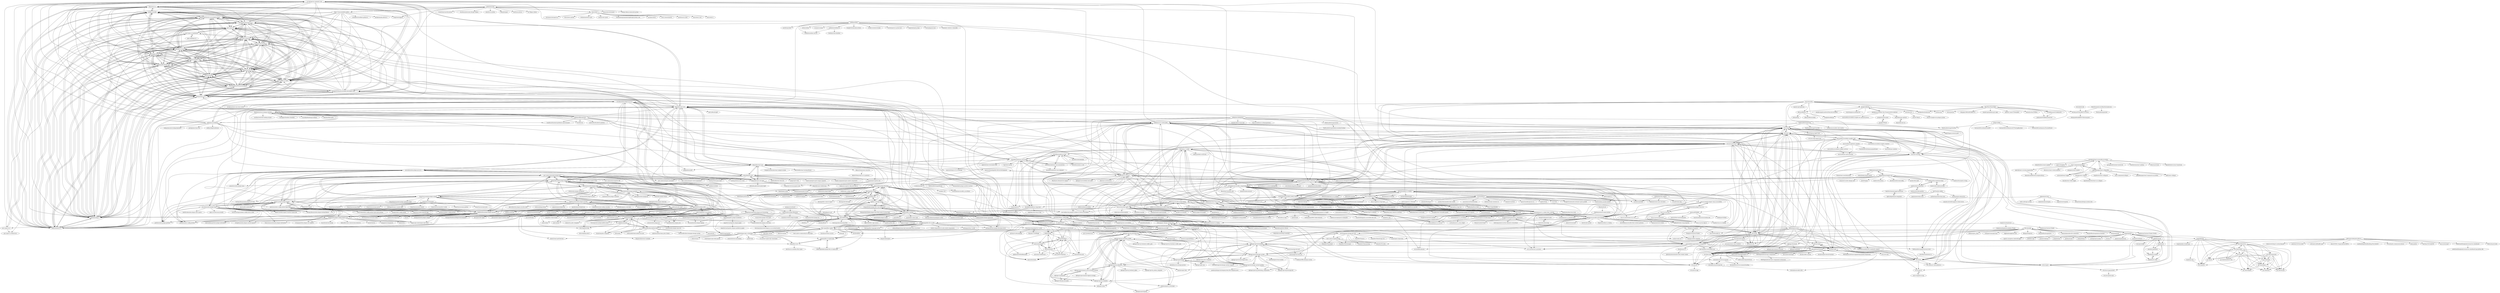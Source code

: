 digraph G {
"a11yproject/a11yproject.com" -> "Khan/tota11y"
"a11yproject/a11yproject.com" -> "GoogleChrome/accessibility-developer-tools"
"a11yproject/a11yproject.com" -> "brunopulis/awesome-a11y"
"a11yproject/a11yproject.com" -> "pa11y/pa11y"
"a11yproject/a11yproject.com" -> "ffoodd/a11y.css"
"a11yproject/a11yproject.com" -> "medialize/ally.js"
"a11yproject/a11yproject.com" -> "addyosmani/a11y"
"a11yproject/a11yproject.com" -> "reactjs/react-a11y"
"a11yproject/a11yproject.com" -> "stevefaulkner/HTML5accessibility"
"a11yproject/a11yproject.com" -> "prettydiff/a11y-tools"
"a11yproject/a11yproject.com" -> "18F/accessibility"
"a11yproject/a11yproject.com" -> "liip/TheA11yMachine"
"a11yproject/a11yproject.com" -> "dequelabs/axe-cli"
"a11yproject/a11yproject.com" -> "dequelabs/axe-core"
"a11yproject/a11yproject.com" -> "Heydon/REVENGE.CSS"
"gajus/eslint-plugin-flowtype" -> "flowtype/flow-typed"
"gajus/eslint-plugin-flowtype" -> "amilajack/eslint-plugin-flowtype-errors"
"gajus/eslint-plugin-flowtype" -> "flowtype/flow-bin"
"gajus/eslint-plugin-flowtype" -> "rpl/flow-coverage-report"
"gajus/eslint-plugin-flowtype" -> "benmosher/eslint-plugin-import"
"gajus/eslint-plugin-flowtype" -> "flowtype/flow-for-vscode"
"gajus/eslint-plugin-flowtype" -> "codemix/flow-runtime"
"gajus/eslint-plugin-flowtype" -> "babel/babel-eslint" ["e"=1]
"gajus/eslint-plugin-flowtype" -> "joarwilk/flowgen"
"gajus/eslint-plugin-flowtype" -> "bodil/eslint-config-cleanjs" ["e"=1]
"gajus/eslint-plugin-flowtype" -> "brigand/babel-plugin-flow-react-proptypes"
"gajus/eslint-plugin-flowtype" -> "adriantoine/enzyme-to-json" ["e"=1]
"gajus/eslint-plugin-flowtype" -> "babel/babel-preset-env" ["e"=1]
"gajus/eslint-plugin-flowtype" -> "jfmengels/eslint-plugin-fp" ["e"=1]
"gajus/eslint-plugin-flowtype" -> "babel/eslint-plugin-babel" ["e"=1]
"jest-community/eslint-plugin-jest" -> "testing-library/eslint-plugin-jest-dom" ["e"=1]
"jest-community/eslint-plugin-jest" -> "dangreenisrael/eslint-plugin-jest-formatting"
"jest-community/eslint-plugin-jest" -> "testing-library/eslint-plugin-testing-library" ["e"=1]
"jest-community/eslint-plugin-jest" -> "mysticatea/eslint-plugin-node"
"jest-community/eslint-plugin-jest" -> "xjamundx/eslint-plugin-promise"
"jest-community/eslint-plugin-jest" -> "benmosher/eslint-plugin-import"
"jest-community/eslint-plugin-jest" -> "jest-community/jest-runner-eslint" ["e"=1]
"jest-community/eslint-plugin-jest" -> "prettier/eslint-plugin-prettier" ["e"=1]
"jest-community/eslint-plugin-jest" -> "mysticatea/eslint-plugin-eslint-comments"
"jest-community/eslint-plugin-jest" -> "jest-community/jest-extended" ["e"=1]
"jest-community/eslint-plugin-jest" -> "SonarSource/eslint-plugin-sonarjs"
"jest-community/eslint-plugin-jest" -> "jest-community/jest-watch-typeahead" ["e"=1]
"jest-community/eslint-plugin-jest" -> "jest-community/snapshot-diff"
"jest-community/eslint-plugin-jest" -> "alexgorbatchev/eslint-import-resolver-typescript"
"jest-community/eslint-plugin-jest" -> "import-js/eslint-plugin-import"
"davidtheclark/react-aria-modal" -> "davidtheclark/react-aria-menubutton"
"davidtheclark/react-aria-modal" -> "davidtheclark/react-aria-tabpanel"
"davidtheclark/react-aria-modal" -> "davidtheclark/focus-trap-react"
"davidtheclark/react-aria-modal" -> "dequelabs/react-axe"
"davidtheclark/react-aria-modal" -> "davidtheclark/focus-trap"
"davidtheclark/react-aria-modal" -> "evcohen/eslint-plugin-jsx-a11y"
"davidtheclark/react-aria-modal" -> "gaearon/react-document-title" ["e"=1]
"davidtheclark/react-aria-modal" -> "davidtheclark/react-displace"
"davidtheclark/react-aria-modal" -> "reactjs/react-a11y"
"davidtheclark/react-aria-modal" -> "davidtheclark/no-scroll"
"davidtheclark/react-aria-modal" -> "theKashey/react-focus-lock"
"davidtheclark/react-aria-modal" -> "dequelabs/axe-core"
"davidtheclark/react-aria-modal" -> "tajo/react-portal" ["e"=1]
"davidtheclark/react-aria-modal" -> "cehfisher/a11y-style-guide"
"davidtheclark/react-aria-modal" -> "reach/reach-ui" ["e"=1]
"jsdoc2md/jsdoc-to-markdown" -> "clenemt/docdash"
"jsdoc2md/jsdoc-to-markdown" -> "jsdoc/jsdoc" ["e"=1]
"jsdoc2md/jsdoc-to-markdown" -> "documentationjs/documentation" ["e"=1]
"jsdoc2md/jsdoc-to-markdown" -> "jsdoc3/jsdoc" ["e"=1]
"jsdoc2md/jsdoc-to-markdown" -> "gajus/eslint-plugin-jsdoc"
"jsdoc2md/jsdoc-to-markdown" -> "jsdoc2md/dmd"
"jsdoc2md/jsdoc-to-markdown" -> "nijikokun/minami"
"jsdoc2md/jsdoc-to-markdown" -> "SoftwareBrothers/better-docs"
"jsdoc2md/jsdoc-to-markdown" -> "docstrap/docstrap"
"jsdoc2md/jsdoc-to-markdown" -> "esdoc/esdoc" ["e"=1]
"jsdoc2md/jsdoc-to-markdown" -> "TypeStrong/typedoc" ["e"=1]
"jsdoc2md/jsdoc-to-markdown" -> "jsdoc2md/jsdoc-parse"
"jsdoc2md/jsdoc-to-markdown" -> "tgreyuk/typedoc-plugin-markdown"
"jsdoc2md/jsdoc-to-markdown" -> "shri/JSDoc-Style-Guide"
"jsdoc2md/jsdoc-to-markdown" -> "microsoft/tsdoc" ["e"=1]
"ffoodd/a11y.css" -> "aduggin/accessibility-fails"
"ffoodd/a11y.css" -> "Heydon/REVENGE.CSS"
"ffoodd/a11y.css" -> "medialize/ally.js"
"ffoodd/a11y.css" -> "addyosmani/a11y"
"ffoodd/a11y.css" -> "github/lightcrawler"
"ffoodd/a11y.css" -> "prettydiff/a11y-tools"
"ffoodd/a11y.css" -> "AccessLint/accesslint.js"
"ffoodd/a11y.css" -> "stevefaulkner/HTML5accessibility"
"ffoodd/a11y.css" -> "angular/protractor-accessibility-plugin"
"ffoodd/a11y.css" -> "jxnblk/colorable"
"ffoodd/a11y.css" -> "brunopulis/awesome-a11y"
"ffoodd/a11y.css" -> "18F/accessibility"
"ffoodd/a11y.css" -> "liip/TheA11yMachine"
"ffoodd/a11y.css" -> "dequelabs/axe-cli"
"ffoodd/a11y.css" -> "reactjs/react-a11y"
"github/lightcrawler" -> "ffoodd/a11y.css"
"github/lightcrawler" -> "addyosmani/a11y"
"github/lightcrawler" -> "aduggin/accessibility-fails"
"github/lightcrawler" -> "medialize/ally.js"
"github/lightcrawler" -> "angular/protractor-accessibility-plugin"
"github/lightcrawler" -> "stevefaulkner/HTML5accessibility"
"github/lightcrawler" -> "jxnblk/colorable"
"github/lightcrawler" -> "AccessLint/accesslint.js"
"github/lightcrawler" -> "Khan/tota11y"
"github/lightcrawler" -> "Heydon/REVENGE.CSS"
"github/lightcrawler" -> "prettydiff/a11y-tools"
"github/lightcrawler" -> "GoogleChrome/accessibility-developer-tools"
"github/lightcrawler" -> "18F/accessibility"
"github/lightcrawler" -> "reactjs/react-a11y"
"github/lightcrawler" -> "liip/TheA11yMachine"
"hsluv/hsluv" -> "hsluv/hsluv-c"
"hsluv/hsluv" -> "boronine/colorspaces.js" ["e"=1]
"hsluv/hsluv" -> "hsluv/hsluv-python"
"hsluv/hsluv" -> "williammalo/hsluv-glsl"
"hsluv/hsluv" -> "colorjs/color-space"
"hsluv/hsluv" -> "adobe/leonardo"
"hsluv/hsluv" -> "runemadsen/programmingdesignsystems.com" ["e"=1]
"hsluv/hsluv" -> "nschloe/colorio" ["e"=1]
"hsluv/hsluv" -> "FMS-Cat/automaton" ["e"=1]
"hsluv/hsluv" -> "LeaVerou/css.land"
"hsluv/hsluv" -> "hsluv/hsluv-sass"
"adobe/leonardo" -> "fejes713/accessibility-guide"
"adobe/leonardo" -> "jxnblk/colorable"
"adobe/leonardo" -> "amzn/style-dictionary" ["e"=1]
"adobe/leonardo" -> "design-tokens/community-group" ["e"=1]
"adobe/leonardo" -> "CoreyGinnivan/whocanuse"
"adobe/leonardo" -> "hsluv/hsluv"
"adobe/leonardo" -> "openui/open-ui" ["e"=1]
"adobe/leonardo" -> "ZingGrid/zinggrid"
"adobe/leonardo" -> "sturobson/Awesome-Design-Tokens" ["e"=1]
"adobe/leonardo" -> "salesforce-ux/theo" ["e"=1]
"adobe/leonardo" -> "prettydiff/a11y-tools"
"adobe/leonardo" -> "hihayk/shaper" ["e"=1]
"adobe/leonardo" -> "LeaVerou/color.js" ["e"=1]
"adobe/leonardo" -> "ffoodd/a11y.css"
"adobe/leonardo" -> "six7/figma-tokens" ["e"=1]
"w3c/wcag" -> "w3c/aria"
"w3c/wcag" -> "w3c/aria-practices"
"w3c/wcag" -> "w3c/wcag21"
"w3c/wcag" -> "w3c/silver"
"w3c/wcag" -> "w3c/html-aria"
"w3c/wcag" -> "w3c/wai-tutorials"
"w3c/wcag" -> "scottaohara/accessibility_interview_questions"
"w3c/wcag" -> "accessibilitysupported/a11ysupport.io"
"w3c/wcag" -> "w3c/html-aam"
"w3c/wcag" -> "WICG/aom"
"w3c/wcag" -> "act-rules/act-rules.github.io"
"w3c/wcag" -> "w3c/wcag-act"
"w3c/wcag" -> "a11yproject/a11yproject.com"
"w3c/wcag" -> "w3c/wcag-em-report-tool"
"w3c/wcag" -> "w3c/aria-at"
"w3c/wcag21" -> "w3c/wai-wcag-quickref"
"w3c/wcag21" -> "w3c/wcag-act"
"w3c/wcag21" -> "w3c/wcag"
"GoogleChrome/accessibility-developer-tools" -> "Khan/tota11y"
"GoogleChrome/accessibility-developer-tools" -> "addyosmani/a11y"
"GoogleChrome/accessibility-developer-tools" -> "stevefaulkner/HTML5accessibility"
"GoogleChrome/accessibility-developer-tools" -> "prettydiff/a11y-tools"
"GoogleChrome/accessibility-developer-tools" -> "github/lightcrawler"
"GoogleChrome/accessibility-developer-tools" -> "medialize/ally.js"
"GoogleChrome/accessibility-developer-tools" -> "reactjs/react-a11y"
"GoogleChrome/accessibility-developer-tools" -> "ffoodd/a11y.css"
"GoogleChrome/accessibility-developer-tools" -> "angular/protractor-accessibility-plugin"
"GoogleChrome/accessibility-developer-tools" -> "aduggin/accessibility-fails"
"GoogleChrome/accessibility-developer-tools" -> "AccessLint/accesslint.js"
"GoogleChrome/accessibility-developer-tools" -> "a11yproject/a11yproject.com"
"GoogleChrome/accessibility-developer-tools" -> "liip/TheA11yMachine"
"GoogleChrome/accessibility-developer-tools" -> "18F/accessibility"
"GoogleChrome/accessibility-developer-tools" -> "pa11y/pa11y"
"Khan/tota11y" -> "addyosmani/a11y"
"Khan/tota11y" -> "github/lightcrawler"
"Khan/tota11y" -> "GoogleChrome/accessibility-developer-tools"
"Khan/tota11y" -> "ffoodd/a11y.css"
"Khan/tota11y" -> "medialize/ally.js"
"Khan/tota11y" -> "a11yproject/a11yproject.com"
"Khan/tota11y" -> "pa11y/pa11y"
"Khan/tota11y" -> "brunopulis/awesome-a11y"
"Khan/tota11y" -> "jxnblk/colorable"
"Khan/tota11y" -> "reactjs/react-a11y"
"Khan/tota11y" -> "aduggin/accessibility-fails"
"Khan/tota11y" -> "Heydon/REVENGE.CSS"
"Khan/tota11y" -> "prettydiff/a11y-tools"
"Khan/tota11y" -> "angular/protractor-accessibility-plugin"
"Khan/tota11y" -> "AccessLint/accesslint.js"
"nodesecurity/eslint-plugin-security" -> "mysticatea/eslint-plugin-node"
"nodesecurity/eslint-plugin-security" -> "xjamundx/eslint-plugin-promise"
"nodesecurity/eslint-plugin-security" -> "nodesecurity/nsp" ["e"=1]
"nodesecurity/eslint-plugin-security" -> "substack/safe-regex"
"nodesecurity/eslint-plugin-security" -> "ajinabraham/nodejsscan" ["e"=1]
"nodesecurity/eslint-plugin-security" -> "SonarSource/eslint-plugin-sonarjs"
"nodesecurity/eslint-plugin-security" -> "ajinabraham/NodeJsScan" ["e"=1]
"nodesecurity/eslint-plugin-security" -> "lirantal/awesome-nodejs-security" ["e"=1]
"nodesecurity/eslint-plugin-security" -> "nfriedly/express-rate-limit" ["e"=1]
"nodesecurity/eslint-plugin-security" -> "helmetjs/helmet" ["e"=1]
"nodesecurity/eslint-plugin-security" -> "amilajack/eslint-plugin-compat" ["e"=1]
"nodesecurity/eslint-plugin-security" -> "jest-community/eslint-plugin-jest"
"nodesecurity/eslint-plugin-security" -> "sindresorhus/eslint-plugin-unicorn"
"nodesecurity/eslint-plugin-security" -> "gkouziik/eslint-plugin-security-node"
"nodesecurity/eslint-plugin-security" -> "substack/deep-freeze" ["e"=1]
"pa11y/pa11y" -> "medialize/ally.js"
"pa11y/pa11y" -> "addyosmani/a11y"
"pa11y/pa11y" -> "ffoodd/a11y.css"
"pa11y/pa11y" -> "brunopulis/awesome-a11y"
"pa11y/pa11y" -> "pa11y/pa11y-dashboard"
"pa11y/pa11y" -> "liip/TheA11yMachine"
"pa11y/pa11y" -> "Khan/tota11y"
"pa11y/pa11y" -> "aduggin/accessibility-fails"
"pa11y/pa11y" -> "Heydon/REVENGE.CSS"
"pa11y/pa11y" -> "reactjs/react-a11y"
"pa11y/pa11y" -> "AccessLint/accesslint.js"
"pa11y/pa11y" -> "GoogleChrome/accessibility-developer-tools"
"pa11y/pa11y" -> "dequelabs/axe-cli"
"pa11y/pa11y" -> "prettydiff/a11y-tools"
"pa11y/pa11y" -> "angular/protractor-accessibility-plugin"
"webhintio/hint" -> "webhintio/webhint.io"
"webhintio/hint" -> "redom/redom" ["e"=1]
"webhintio/hint" -> "webhintio/online-service"
"webhintio/hint" -> "cssnano/cssnano" ["e"=1]
"webhintio/hint" -> "zachleat/speedlify" ["e"=1]
"webhintio/hint" -> "pa11y/pa11y"
"webhintio/hint" -> "GoogleChromeLabs/critters" ["e"=1]
"webhintio/hint" -> "stryker-mutator/stryker" ["e"=1]
"webhintio/hint" -> "dequelabs/axe-core"
"webhintio/hint" -> "csstools/postcss-preset-env" ["e"=1]
"webhintio/hint" -> "argyleink/open-props" ["e"=1]
"webhintio/hint" -> "paulirish/lite-youtube-embed" ["e"=1]
"webhintio/hint" -> "brotandgames/ciao" ["e"=1]
"webhintio/hint" -> "lirantal/is-website-vulnerable" ["e"=1]
"webhintio/hint" -> "matthewp/robot" ["e"=1]
"davidtheclark/focus-trap-react" -> "davidtheclark/focus-trap"
"davidtheclark/focus-trap-react" -> "davidtheclark/react-displace"
"davidtheclark/focus-trap-react" -> "vigetlabs/react-focus-trap"
"davidtheclark/focus-trap-react" -> "davidtheclark/react-aria-modal"
"RunDevelopment/eslint-plugin-clean-regex" -> "ota-meshi/eslint-plugin-regexp"
"jxnblk/colorable" -> "ffoodd/a11y.css"
"jxnblk/colorable" -> "aduggin/accessibility-fails"
"jxnblk/colorable" -> "addyosmani/a11y"
"jxnblk/colorable" -> "medialize/ally.js"
"jxnblk/colorable" -> "github/lightcrawler"
"jxnblk/colorable" -> "angular/protractor-accessibility-plugin"
"jxnblk/colorable" -> "prettydiff/a11y-tools"
"jxnblk/colorable" -> "Heydon/REVENGE.CSS"
"jxnblk/colorable" -> "AccessLint/accesslint.js"
"jxnblk/colorable" -> "brunopulis/awesome-a11y"
"jxnblk/colorable" -> "stevefaulkner/HTML5accessibility"
"jxnblk/colorable" -> "reactjs/react-a11y"
"jxnblk/colorable" -> "18F/accessibility"
"jxnblk/colorable" -> "dequelabs/axe-cli"
"jxnblk/colorable" -> "Khan/tota11y"
"nvaccess/nvda" -> "NVDARemote/NVDARemote"
"nvaccess/nvda" -> "liblouis/liblouis"
"nvaccess/nvda" -> "w3c/wcag"
"nvaccess/nvda" -> "w3c/aria-practices"
"nvaccess/nvda" -> "microsoft/accessibility-insights-web"
"nvaccess/nvda" -> "w3c/aria"
"nvaccess/nvda" -> "blindpandas/bookworm"
"nvaccess/nvda" -> "espeak-ng/espeak-ng" ["e"=1]
"nvaccess/nvda" -> "WICG/aom"
"nvaccess/nvda" -> "FreedomScientific/VFO-standards-support"
"nvaccess/nvda" -> "dequelabs/axe-core"
"nvaccess/nvda" -> "google/talkback"
"nvaccess/nvda" -> "accessibilitysupported/a11ysupport.io"
"nvaccess/nvda" -> "jcsteh/osara"
"nvaccess/nvda" -> "BearWare/TeamTalk5"
"jsx-eslint/eslint-plugin-jsx-a11y" -> "dequelabs/axe-core-npm"
"jsx-eslint/eslint-plugin-jsx-a11y" -> "import-js/eslint-plugin-import"
"jsx-eslint/eslint-plugin-jsx-a11y" -> "jest-community/eslint-plugin-jest"
"jsx-eslint/eslint-plugin-jsx-a11y" -> "testing-library/eslint-plugin-testing-library" ["e"=1]
"jsx-eslint/eslint-plugin-jsx-a11y" -> "jsx-eslint/eslint-plugin-react"
"jsx-eslint/eslint-plugin-jsx-a11y" -> "prettier/eslint-plugin-prettier" ["e"=1]
"jsx-eslint/eslint-plugin-jsx-a11y" -> "dequelabs/react-axe"
"jsx-eslint/eslint-plugin-jsx-a11y" -> "testing-library/jest-dom" ["e"=1]
"jsx-eslint/eslint-plugin-jsx-a11y" -> "testing-library/user-event" ["e"=1]
"jsx-eslint/eslint-plugin-jsx-a11y" -> "prettier/eslint-config-prettier" ["e"=1]
"jsx-eslint/eslint-plugin-jsx-a11y" -> "testing-library/eslint-plugin-jest-dom" ["e"=1]
"jsx-eslint/eslint-plugin-jsx-a11y" -> "dequelabs/axe-core"
"jsx-eslint/eslint-plugin-jsx-a11y" -> "nickcolley/jest-axe"
"jsx-eslint/eslint-plugin-jsx-a11y" -> "yannickcr/eslint-plugin-react" ["e"=1]
"jsx-eslint/eslint-plugin-jsx-a11y" -> "reactjs/react-a11y"
"sindresorhus/eslint-plugin-unicorn" -> "xojs/xo" ["e"=1]
"sindresorhus/eslint-plugin-unicorn" -> "SonarSource/eslint-plugin-sonarjs"
"sindresorhus/eslint-plugin-unicorn" -> "dustinspecker/awesome-eslint" ["e"=1]
"sindresorhus/eslint-plugin-unicorn" -> "benmosher/eslint-plugin-import"
"sindresorhus/eslint-plugin-unicorn" -> "xjamundx/eslint-plugin-promise"
"sindresorhus/eslint-plugin-unicorn" -> "sindresorhus/type-fest" ["e"=1]
"sindresorhus/eslint-plugin-unicorn" -> "typescript-eslint/typescript-eslint" ["e"=1]
"sindresorhus/eslint-plugin-unicorn" -> "jest-community/eslint-plugin-jest"
"sindresorhus/eslint-plugin-unicorn" -> "egoist/tsup" ["e"=1]
"sindresorhus/eslint-plugin-unicorn" -> "amilajack/eslint-plugin-compat" ["e"=1]
"sindresorhus/eslint-plugin-unicorn" -> "mysticatea/eslint-plugin-node"
"sindresorhus/eslint-plugin-unicorn" -> "lydell/eslint-plugin-simple-import-sort"
"sindresorhus/eslint-plugin-unicorn" -> "import-js/eslint-plugin-import"
"sindresorhus/eslint-plugin-unicorn" -> "prettier/eslint-config-prettier" ["e"=1]
"sindresorhus/eslint-plugin-unicorn" -> "mysticatea/eslint-plugin-eslint-comments"
"IBMa/equal-access" -> "w3c/aria"
"IBMa/equal-access" -> "accessibilitysupported/a11ysupport.io"
"IBMa/equal-access" -> "w3c/wcag"
"IBMa/equal-access" -> "w3c/html-aam"
"IBMa/equal-access" -> "act-rules/act-rules.github.io"
"IBMa/equal-access" -> "scottaohara/accessibility_interview_questions"
"IBMa/equal-access" -> "microsoft/sonder-ui"
"IBMa/equal-access" -> "w3c/html-aria"
"IBMa/equal-access" -> "w3c/wcag21"
"IBMa/equal-access" -> "w3c/silver"
"IBMa/equal-access" -> "WICG/aom"
"IBMa/equal-access" -> "cehfisher/a11y-style-guide"
"18F/accessibility" -> "AccessLint/accesslint.js"
"18F/accessibility" -> "prettydiff/a11y-tools"
"18F/accessibility" -> "angular/protractor-accessibility-plugin"
"18F/accessibility" -> "stevefaulkner/HTML5accessibility"
"18F/accessibility" -> "aduggin/accessibility-fails"
"18F/accessibility" -> "dequelabs/axe-cli"
"18F/accessibility" -> "liip/TheA11yMachine"
"18F/accessibility" -> "Heydon/REVENGE.CSS"
"18F/accessibility" -> "medialize/ally.js"
"18F/accessibility" -> "ffoodd/a11y.css"
"18F/accessibility" -> "addyosmani/a11y"
"18F/accessibility" -> "brunopulis/awesome-a11y"
"18F/accessibility" -> "reactjs/react-a11y"
"18F/accessibility" -> "github/lightcrawler"
"18F/accessibility" -> "jxnblk/colorable"
"AccessLint/accesslint.js" -> "angular/protractor-accessibility-plugin"
"AccessLint/accesslint.js" -> "prettydiff/a11y-tools"
"AccessLint/accesslint.js" -> "stevefaulkner/HTML5accessibility"
"AccessLint/accesslint.js" -> "aduggin/accessibility-fails"
"AccessLint/accesslint.js" -> "dequelabs/axe-cli"
"AccessLint/accesslint.js" -> "18F/accessibility"
"AccessLint/accesslint.js" -> "liip/TheA11yMachine"
"AccessLint/accesslint.js" -> "Heydon/REVENGE.CSS"
"AccessLint/accesslint.js" -> "medialize/ally.js"
"AccessLint/accesslint.js" -> "ffoodd/a11y.css"
"AccessLint/accesslint.js" -> "addyosmani/a11y"
"AccessLint/accesslint.js" -> "reactjs/react-a11y"
"AccessLint/accesslint.js" -> "github/lightcrawler"
"Heydon/REVENGE.CSS" -> "aduggin/accessibility-fails"
"Heydon/REVENGE.CSS" -> "stevefaulkner/HTML5accessibility"
"Heydon/REVENGE.CSS" -> "AccessLint/accesslint.js"
"Heydon/REVENGE.CSS" -> "prettydiff/a11y-tools"
"Heydon/REVENGE.CSS" -> "ffoodd/a11y.css"
"Heydon/REVENGE.CSS" -> "angular/protractor-accessibility-plugin"
"Heydon/REVENGE.CSS" -> "medialize/ally.js"
"Heydon/REVENGE.CSS" -> "dequelabs/axe-cli"
"Heydon/REVENGE.CSS" -> "18F/accessibility"
"Heydon/REVENGE.CSS" -> "addyosmani/a11y"
"Heydon/REVENGE.CSS" -> "liip/TheA11yMachine"
"Heydon/REVENGE.CSS" -> "brunopulis/awesome-a11y"
"Heydon/REVENGE.CSS" -> "reactjs/react-a11y"
"Heydon/REVENGE.CSS" -> "github/lightcrawler"
"Heydon/REVENGE.CSS" -> "jxnblk/colorable"
"addyosmani/a11y" -> "ffoodd/a11y.css"
"addyosmani/a11y" -> "aduggin/accessibility-fails"
"addyosmani/a11y" -> "medialize/ally.js"
"addyosmani/a11y" -> "github/lightcrawler"
"addyosmani/a11y" -> "angular/protractor-accessibility-plugin"
"addyosmani/a11y" -> "AccessLint/accesslint.js"
"addyosmani/a11y" -> "prettydiff/a11y-tools"
"addyosmani/a11y" -> "stevefaulkner/HTML5accessibility"
"addyosmani/a11y" -> "Heydon/REVENGE.CSS"
"addyosmani/a11y" -> "brunopulis/awesome-a11y"
"addyosmani/a11y" -> "reactjs/react-a11y"
"addyosmani/a11y" -> "jxnblk/colorable"
"addyosmani/a11y" -> "dequelabs/axe-cli"
"addyosmani/a11y" -> "Khan/tota11y"
"addyosmani/a11y" -> "18F/accessibility"
"aduggin/accessibility-fails" -> "stevefaulkner/HTML5accessibility"
"aduggin/accessibility-fails" -> "prettydiff/a11y-tools"
"aduggin/accessibility-fails" -> "AccessLint/accesslint.js"
"aduggin/accessibility-fails" -> "angular/protractor-accessibility-plugin"
"aduggin/accessibility-fails" -> "Heydon/REVENGE.CSS"
"aduggin/accessibility-fails" -> "dequelabs/axe-cli"
"aduggin/accessibility-fails" -> "medialize/ally.js"
"aduggin/accessibility-fails" -> "ffoodd/a11y.css"
"aduggin/accessibility-fails" -> "18F/accessibility"
"aduggin/accessibility-fails" -> "liip/TheA11yMachine"
"aduggin/accessibility-fails" -> "addyosmani/a11y"
"aduggin/accessibility-fails" -> "github/lightcrawler"
"aduggin/accessibility-fails" -> "brunopulis/awesome-a11y"
"aduggin/accessibility-fails" -> "jxnblk/colorable"
"aduggin/accessibility-fails" -> "reactjs/react-a11y"
"angular/protractor-accessibility-plugin" -> "AccessLint/accesslint.js"
"angular/protractor-accessibility-plugin" -> "prettydiff/a11y-tools"
"angular/protractor-accessibility-plugin" -> "aduggin/accessibility-fails"
"angular/protractor-accessibility-plugin" -> "stevefaulkner/HTML5accessibility"
"angular/protractor-accessibility-plugin" -> "dequelabs/axe-cli"
"angular/protractor-accessibility-plugin" -> "18F/accessibility"
"angular/protractor-accessibility-plugin" -> "liip/TheA11yMachine"
"angular/protractor-accessibility-plugin" -> "Heydon/REVENGE.CSS"
"angular/protractor-accessibility-plugin" -> "medialize/ally.js"
"angular/protractor-accessibility-plugin" -> "reactjs/react-a11y"
"angular/protractor-accessibility-plugin" -> "addyosmani/a11y"
"angular/protractor-accessibility-plugin" -> "ffoodd/a11y.css"
"angular/protractor-accessibility-plugin" -> "github/lightcrawler"
"angular/protractor-accessibility-plugin" -> "jxnblk/colorable"
"angular/protractor-accessibility-plugin" -> "brunopulis/awesome-a11y"
"brunopulis/awesome-a11y" -> "aduggin/accessibility-fails"
"brunopulis/awesome-a11y" -> "ffoodd/a11y.css"
"brunopulis/awesome-a11y" -> "addyosmani/a11y"
"brunopulis/awesome-a11y" -> "medialize/ally.js"
"brunopulis/awesome-a11y" -> "Heydon/REVENGE.CSS"
"brunopulis/awesome-a11y" -> "AccessLint/accesslint.js"
"brunopulis/awesome-a11y" -> "prettydiff/a11y-tools"
"brunopulis/awesome-a11y" -> "angular/protractor-accessibility-plugin"
"brunopulis/awesome-a11y" -> "stevefaulkner/HTML5accessibility"
"brunopulis/awesome-a11y" -> "18F/accessibility"
"brunopulis/awesome-a11y" -> "jxnblk/colorable"
"brunopulis/awesome-a11y" -> "pa11y/pa11y"
"brunopulis/awesome-a11y" -> "dequelabs/axe-cli"
"brunopulis/awesome-a11y" -> "liip/TheA11yMachine"
"brunopulis/awesome-a11y" -> "reactjs/react-a11y"
"dequelabs/axe-cli" -> "AccessLint/accesslint.js"
"dequelabs/axe-cli" -> "prettydiff/a11y-tools"
"dequelabs/axe-cli" -> "stevefaulkner/HTML5accessibility"
"dequelabs/axe-cli" -> "angular/protractor-accessibility-plugin"
"dequelabs/axe-cli" -> "aduggin/accessibility-fails"
"dequelabs/axe-cli" -> "liip/TheA11yMachine"
"dequelabs/axe-cli" -> "18F/accessibility"
"dequelabs/axe-cli" -> "Heydon/REVENGE.CSS"
"dequelabs/axe-cli" -> "medialize/ally.js"
"dequelabs/axe-cli" -> "addyosmani/a11y"
"dequelabs/axe-cli" -> "ffoodd/a11y.css"
"dequelabs/axe-cli" -> "reactjs/react-a11y"
"dequelabs/axe-cli" -> "brunopulis/awesome-a11y"
"dequelabs/axe-cli" -> "github/lightcrawler"
"dequelabs/axe-cli" -> "jxnblk/colorable"
"liip/TheA11yMachine" -> "stevefaulkner/HTML5accessibility"
"liip/TheA11yMachine" -> "AccessLint/accesslint.js"
"liip/TheA11yMachine" -> "prettydiff/a11y-tools"
"liip/TheA11yMachine" -> "dequelabs/axe-cli"
"liip/TheA11yMachine" -> "aduggin/accessibility-fails"
"liip/TheA11yMachine" -> "angular/protractor-accessibility-plugin"
"liip/TheA11yMachine" -> "18F/accessibility"
"liip/TheA11yMachine" -> "Heydon/REVENGE.CSS"
"liip/TheA11yMachine" -> "medialize/ally.js"
"liip/TheA11yMachine" -> "ffoodd/a11y.css"
"liip/TheA11yMachine" -> "addyosmani/a11y"
"liip/TheA11yMachine" -> "reactjs/react-a11y"
"liip/TheA11yMachine" -> "brunopulis/awesome-a11y"
"liip/TheA11yMachine" -> "github/lightcrawler"
"liip/TheA11yMachine" -> "pa11y/pa11y"
"medialize/ally.js" -> "aduggin/accessibility-fails"
"medialize/ally.js" -> "ffoodd/a11y.css"
"medialize/ally.js" -> "prettydiff/a11y-tools"
"medialize/ally.js" -> "AccessLint/accesslint.js"
"medialize/ally.js" -> "angular/protractor-accessibility-plugin"
"medialize/ally.js" -> "addyosmani/a11y"
"medialize/ally.js" -> "stevefaulkner/HTML5accessibility"
"medialize/ally.js" -> "Heydon/REVENGE.CSS"
"medialize/ally.js" -> "github/lightcrawler"
"medialize/ally.js" -> "dequelabs/axe-cli"
"medialize/ally.js" -> "liip/TheA11yMachine"
"medialize/ally.js" -> "18F/accessibility"
"medialize/ally.js" -> "brunopulis/awesome-a11y"
"medialize/ally.js" -> "jxnblk/colorable"
"medialize/ally.js" -> "reactjs/react-a11y"
"prettydiff/a11y-tools" -> "stevefaulkner/HTML5accessibility"
"prettydiff/a11y-tools" -> "AccessLint/accesslint.js"
"prettydiff/a11y-tools" -> "aduggin/accessibility-fails"
"prettydiff/a11y-tools" -> "angular/protractor-accessibility-plugin"
"prettydiff/a11y-tools" -> "dequelabs/axe-cli"
"prettydiff/a11y-tools" -> "18F/accessibility"
"prettydiff/a11y-tools" -> "liip/TheA11yMachine"
"prettydiff/a11y-tools" -> "Heydon/REVENGE.CSS"
"prettydiff/a11y-tools" -> "medialize/ally.js"
"prettydiff/a11y-tools" -> "ffoodd/a11y.css"
"prettydiff/a11y-tools" -> "addyosmani/a11y"
"prettydiff/a11y-tools" -> "reactjs/react-a11y"
"prettydiff/a11y-tools" -> "brunopulis/awesome-a11y"
"prettydiff/a11y-tools" -> "github/lightcrawler"
"prettydiff/a11y-tools" -> "jxnblk/colorable"
"reactjs/react-a11y" -> "angular/protractor-accessibility-plugin"
"reactjs/react-a11y" -> "AccessLint/accesslint.js"
"reactjs/react-a11y" -> "prettydiff/a11y-tools"
"reactjs/react-a11y" -> "aduggin/accessibility-fails"
"reactjs/react-a11y" -> "stevefaulkner/HTML5accessibility"
"reactjs/react-a11y" -> "addyosmani/a11y"
"reactjs/react-a11y" -> "medialize/ally.js"
"reactjs/react-a11y" -> "ffoodd/a11y.css"
"reactjs/react-a11y" -> "Heydon/REVENGE.CSS"
"reactjs/react-a11y" -> "dequelabs/axe-cli"
"reactjs/react-a11y" -> "18F/accessibility"
"reactjs/react-a11y" -> "liip/TheA11yMachine"
"reactjs/react-a11y" -> "jxnblk/colorable"
"reactjs/react-a11y" -> "github/lightcrawler"
"reactjs/react-a11y" -> "evcohen/eslint-plugin-jsx-a11y"
"stevefaulkner/HTML5accessibility" -> "prettydiff/a11y-tools"
"stevefaulkner/HTML5accessibility" -> "AccessLint/accesslint.js"
"stevefaulkner/HTML5accessibility" -> "aduggin/accessibility-fails"
"stevefaulkner/HTML5accessibility" -> "angular/protractor-accessibility-plugin"
"stevefaulkner/HTML5accessibility" -> "dequelabs/axe-cli"
"stevefaulkner/HTML5accessibility" -> "liip/TheA11yMachine"
"stevefaulkner/HTML5accessibility" -> "18F/accessibility"
"stevefaulkner/HTML5accessibility" -> "Heydon/REVENGE.CSS"
"stevefaulkner/HTML5accessibility" -> "medialize/ally.js"
"stevefaulkner/HTML5accessibility" -> "ffoodd/a11y.css"
"stevefaulkner/HTML5accessibility" -> "addyosmani/a11y"
"stevefaulkner/HTML5accessibility" -> "reactjs/react-a11y"
"stevefaulkner/HTML5accessibility" -> "github/lightcrawler"
"stevefaulkner/HTML5accessibility" -> "brunopulis/awesome-a11y"
"stevefaulkner/HTML5accessibility" -> "GoogleChrome/accessibility-developer-tools"
"bbc/simorgh" -> "bbc/psammead"
"bbc/simorgh" -> "target/goalert"
"bbc/simorgh" -> "cypress-io/cypress-realworld-app" ["e"=1]
"bbc/simorgh" -> "react-native-mapbox/maps"
"bbc/simorgh" -> "ant-design/ant-design-pro-site"
"bbc/simorgh" -> "oldboyxx/jira_clone" ["e"=1]
"bbc/simorgh" -> "ocaml/opam-repository" ["e"=1]
"bbc/simorgh" -> "withspectrum/spectrum" ["e"=1]
"bbc/simorgh" -> "eggheadio/egghead-next" ["e"=1]
"bbc/simorgh" -> "ChienDevIT/svelte"
"bbc/simorgh" -> "fkling/astexplorer" ["e"=1]
"bbc/simorgh" -> "HospitalRun/hospitalrun" ["e"=1]
"bbc/simorgh" -> "scalaz/scalaz-zio" ["e"=1]
"bbc/simorgh" -> "aholachek/mobile-first-animation" ["e"=1]
"bbc/simorgh" -> "HospitalRun/hospitalrun-frontend" ["e"=1]
"jackdomleo7/Checka11y.css" -> "scottaohara/accessible_components"
"jackdomleo7/Checka11y.css" -> "5t3ph/11ty-netlify-jumpstart" ["e"=1]
"jackdomleo7/Checka11y.css" -> "cloudfour/lighthouse-parade" ["e"=1]
"nijikokun/minami" -> "clenemt/docdash"
"nijikokun/minami" -> "braintree/jsdoc-template"
"nijikokun/minami" -> "docstrap/docstrap"
"nijikokun/minami" -> "SoftwareBrothers/better-docs"
"ant-design/ant-design-pro-site" -> "react-native-mapbox/maps"
"ant-design/ant-design-pro-site" -> "ChienDevIT/svelte"
"ant-design/ant-design-pro-site" -> "ocaml/opam-repository" ["e"=1]
"ant-design/ant-design-pro-site" -> "ChienDevIT/systemd"
"ant-design/ant-design-pro-site" -> "inverse-inc/packetfence" ["e"=1]
"ant-design/ant-design-pro-site" -> "flow-typed/flow-typed"
"ant-design/ant-design-pro-site" -> "ChienDevIT/PySnooper"
"ant-design/ant-design-pro-site" -> "ChienDevIT/bootstrap-vue"
"ant-design/ant-design-pro-site" -> "ChienDevIT/AiLearning"
"ant-design/ant-design-pro-site" -> "ChienDevIT/nacos"
"ant-design/ant-design-pro-site" -> "scalaz/scalaz-zio" ["e"=1]
"dequelabs/axe-core" -> "pa11y/pa11y"
"dequelabs/axe-core" -> "dequelabs/react-axe"
"dequelabs/axe-core" -> "a11yproject/a11yproject.com"
"dequelabs/axe-core" -> "nickcolley/jest-axe"
"dequelabs/axe-core" -> "Khan/tota11y"
"dequelabs/axe-core" -> "w3c/wcag"
"dequelabs/axe-core" -> "evcohen/eslint-plugin-jsx-a11y"
"dequelabs/axe-core" -> "GoogleChrome/accessibility-developer-tools"
"dequelabs/axe-core" -> "Heydon/inclusive-design-checklist"
"dequelabs/axe-core" -> "dequelabs/axe-core-npm"
"dequelabs/axe-core" -> "garris/BackstopJS" ["e"=1]
"dequelabs/axe-core" -> "medialize/ally.js"
"dequelabs/axe-core" -> "w3c/aria-practices"
"dequelabs/axe-core" -> "stylelint/stylelint" ["e"=1]
"dequelabs/axe-core" -> "jsx-eslint/eslint-plugin-jsx-a11y"
"Asqatasun/Asqatasun" -> "Asqatasun/Asqatasun-Jenkins-Plugin"
"Asqatasun/Asqatasun" -> "Asqatasun/Contrast-Finder"
"Asqatasun/Asqatasun" -> "Tanaguru/Tanaguru"
"blakeembrey/change-case" -> "sindresorhus/camelcase-keys"
"blakeembrey/change-case" -> "wmaurer/vscode-change-case"
"blakeembrey/change-case" -> "sindresorhus/camelcase"
"blakeembrey/change-case" -> "jondot/hygen" ["e"=1]
"blakeembrey/change-case" -> "sindresorhus/query-string" ["e"=1]
"blakeembrey/change-case" -> "egoist/tsup" ["e"=1]
"blakeembrey/change-case" -> "sindresorhus/execa" ["e"=1]
"blakeembrey/change-case" -> "benmosher/eslint-plugin-import"
"blakeembrey/change-case" -> "lydell/eslint-plugin-simple-import-sort"
"blakeembrey/change-case" -> "blakeembrey/pluralize"
"blakeembrey/change-case" -> "bendrucker/snakecase-keys"
"blakeembrey/change-case" -> "davidtheclark/cosmiconfig" ["e"=1]
"blakeembrey/change-case" -> "tleunen/babel-plugin-module-resolver" ["e"=1]
"blakeembrey/change-case" -> "mrmlnc/fast-glob" ["e"=1]
"blakeembrey/change-case" -> "kulshekhar/ts-jest" ["e"=1]
"cehfisher/a11y-style-guide" -> "mgifford/a11y-courses"
"cehfisher/a11y-style-guide" -> "scottaohara/accessibility_interview_questions"
"cehfisher/a11y-style-guide" -> "w3c/html-aria"
"cehfisher/a11y-style-guide" -> "dequelabs/pattern-library"
"cehfisher/a11y-style-guide" -> "edenspiekermann/a11y-dialog" ["e"=1]
"cehfisher/a11y-style-guide" -> "frend/frend.co" ["e"=1]
"cehfisher/a11y-style-guide" -> "w3c/aria"
"cehfisher/a11y-style-guide" -> "joe-watkins/top-people-to-follow-in-web-accessibility"
"cehfisher/a11y-style-guide" -> "w3c/aria-practices"
"cehfisher/a11y-style-guide" -> "a11yproject/a11yproject.com"
"cehfisher/a11y-style-guide" -> "edenspiekermann/a11y-toggle" ["e"=1]
"cehfisher/a11y-style-guide" -> "svinkle/launchy"
"cehfisher/a11y-style-guide" -> "w3c/wai-tutorials"
"cehfisher/a11y-style-guide" -> "w3c/wcag"
"cehfisher/a11y-style-guide" -> "scottaohara/accessible_components"
"A11yance/aria-query" -> "eps1lon/dom-accessibility-api"
"A11yance/aria-query" -> "accessibilitysupported/a11ysupport.io"
"A11yance/aria-query" -> "w3c/aria-at"
"A11yance/aria-query" -> "IBMa/Va11yS"
"A11yance/aria-query" -> "A11yance/react-aom-renderer"
"WICG/aom" -> "w3c/aria"
"WICG/aom" -> "w3c/aria-at"
"WICG/aom" -> "FreedomScientific/VFO-standards-support"
"WICG/aom" -> "IBMa/Va11yS"
"WICG/aom" -> "accessibilitysupported/a11ysupport.io"
"WICG/aom" -> "w3c/wcag"
"WICG/aom" -> "w3c/html-aam"
"WICG/aom" -> "w3c/silver"
"WICG/aom" -> "GoogleChromeLabs/howto-components"
"WICG/aom" -> "w3c/accname"
"WICG/aom" -> "A11yance/aria-query"
"WICG/aom" -> "a11y-reviews/a11y.reviews"
"WICG/aom" -> "w3c/aria-practices"
"WICG/aom" -> "eps1lon/dom-accessibility-api"
"WICG/aom" -> "w3c/html-aria"
"w3c/aria" -> "w3c/aria-practices"
"w3c/aria" -> "w3c/wcag"
"w3c/aria" -> "w3c/html-aria"
"w3c/aria" -> "w3c/wai-tutorials"
"w3c/aria" -> "w3c/html-aam"
"w3c/aria" -> "WICG/aom"
"w3c/aria" -> "w3c/silver"
"w3c/aria" -> "w3c/wcag21"
"w3c/aria" -> "w3c/aria-at"
"w3c/aria" -> "w3c/accname"
"w3c/aria" -> "accessibilitysupported/a11ysupport.io"
"w3c/aria" -> "FreedomScientific/VFO-standards-support"
"w3c/aria" -> "scottaohara/accessibility_interview_questions"
"w3c/aria" -> "cehfisher/a11y-style-guide"
"w3c/aria" -> "microsoft/accessibility-insights-web"
"w3c/aria-at" -> "w3c/aria-at-app"
"w3c/aria-practices" -> "w3c/aria"
"w3c/aria-practices" -> "w3c/wcag"
"w3c/aria-practices" -> "w3c/html-aria"
"w3c/aria-practices" -> "w3c/silver"
"w3c/aria-practices" -> "w3c/wcag21"
"w3c/aria-practices" -> "w3c/wai-tutorials"
"w3c/aria-practices" -> "cehfisher/a11y-style-guide"
"w3c/aria-practices" -> "w3c/aria-at"
"w3c/aria-practices" -> "scottaohara/accessibility_interview_questions"
"w3c/aria-practices" -> "WICG/aom"
"w3c/aria-practices" -> "accessibilitysupported/a11ysupport.io"
"w3c/aria-practices" -> "w3c/html-aam"
"w3c/aria-practices" -> "mgifford/a11y-courses"
"w3c/aria-practices" -> "scottaohara/accessible_components"
"w3c/aria-practices" -> "WICG/focus-visible"
"KittyGiraudel/a11y-dialog" -> "KittyGiraudel/react-a11y-dialog"
"KittyGiraudel/a11y-dialog" -> "scottaohara/accessible_components"
"KittyGiraudel/a11y-dialog" -> "scottaohara/accessible_modal_window"
"KittyGiraudel/a11y-dialog" -> "focus-trap/focus-trap"
"KittyGiraudel/a11y-dialog" -> "alphagov/accessible-autocomplete"
"KittyGiraudel/a11y-dialog" -> "morkro/vue-a11y-dialog"
"KittyGiraudel/a11y-dialog" -> "ghosh/Micromodal" ["e"=1]
"KittyGiraudel/a11y-dialog" -> "GoogleChromeLabs/container-query-polyfill" ["e"=1]
"KittyGiraudel/a11y-dialog" -> "jensimmons/cssremedy" ["e"=1]
"KittyGiraudel/a11y-dialog" -> "scottaohara/a11y_styled_form_controls"
"KittyGiraudel/a11y-dialog" -> "w3c/aria-practices"
"KittyGiraudel/a11y-dialog" -> "zachleat/glyphhanger" ["e"=1]
"KittyGiraudel/a11y-dialog" -> "openui/open-ui" ["e"=1]
"KittyGiraudel/a11y-dialog" -> "csswizardry/ct"
"KittyGiraudel/a11y-dialog" -> "9elements/min-max-calculator"
"SonarSource/SonarJS" -> "SonarSource/eslint-plugin-sonarjs"
"SonarSource/SonarJS" -> "SonarSource/SonarTS" ["e"=1]
"SonarSource/SonarJS" -> "SonarSource/sonarlint-vscode" ["e"=1]
"SonarSource/SonarJS" -> "SonarSource/sonar-python" ["e"=1]
"SonarSource/SonarJS" -> "SonarSource/sonar-java" ["e"=1]
"SonarSource/SonarJS" -> "SonarSource/sonar-html"
"SonarSource/SonarJS" -> "SonarSource/sonar-jacoco"
"SonarSource/SonarJS" -> "bellingard/sonar-scanner-npm"
"SonarSource/SonarJS" -> "SonarSource/sonar-dotnet" ["e"=1]
"SonarSource/eslint-plugin-sonarjs" -> "SonarSource/SonarJS"
"SonarSource/eslint-plugin-sonarjs" -> "sindresorhus/eslint-plugin-unicorn"
"SonarSource/eslint-plugin-sonarjs" -> "xjamundx/eslint-plugin-promise"
"SonarSource/eslint-plugin-sonarjs" -> "jest-community/eslint-plugin-jest"
"SonarSource/eslint-plugin-sonarjs" -> "mysticatea/eslint-plugin-node"
"SonarSource/eslint-plugin-sonarjs" -> "dustinspecker/awesome-eslint" ["e"=1]
"SonarSource/eslint-plugin-sonarjs" -> "mysticatea/eslint-plugin-eslint-comments"
"SonarSource/eslint-plugin-sonarjs" -> "nodesecurity/eslint-plugin-security"
"SonarSource/eslint-plugin-sonarjs" -> "SonarSource/SonarTS" ["e"=1]
"SonarSource/eslint-plugin-sonarjs" -> "testing-library/eslint-plugin-jest-dom" ["e"=1]
"SonarSource/eslint-plugin-sonarjs" -> "testing-library/eslint-plugin-testing-library" ["e"=1]
"SonarSource/eslint-plugin-sonarjs" -> "BrainMaestro/eslint-plugin-optimize-regex"
"SonarSource/eslint-plugin-sonarjs" -> "import-js/eslint-plugin-import"
"SonarSource/eslint-plugin-sonarjs" -> "benmosher/eslint-plugin-import"
"SonarSource/eslint-plugin-sonarjs" -> "gajus/eslint-plugin-jsdoc"
"csswizardry/ct" -> "GoogleChromeLabs/container-query-polyfill" ["e"=1]
"csswizardry/ct" -> "KittyGiraudel/a11y-dialog"
"csswizardry/ct" -> "nolanlawson/fuite" ["e"=1]
"csswizardry/ct" -> "paulirish/lite-youtube-embed" ["e"=1]
"csswizardry/ct" -> "parcel-bundler/parcel-css" ["e"=1]
"csswizardry/ct" -> "davatron5000/awesome-standalones" ["e"=1]
"csswizardry/ct" -> "mgdm/htmlq" ["e"=1]
"csswizardry/ct" -> "11ty/webc" ["e"=1]
"csswizardry/ct" -> "jackdomleo7/Checka11y.css"
"csswizardry/ct" -> "postcss/postcss-100vh-fix" ["e"=1]
"csswizardry/ct" -> "atomiks/floating-ui" ["e"=1]
"csswizardry/ct" -> "system-fonts/modern-font-stacks" ["e"=1]
"csswizardry/ct" -> "cassiozen/useStateMachine" ["e"=1]
"csswizardry/ct" -> "zachleat/speedlify" ["e"=1]
"csswizardry/ct" -> "dohliam/dropin-minimal-css" ["e"=1]
"adobe-accessibility/Accessible-Mega-Menu" -> "gdkraus/accessible-modal-dialog"
"adobe-accessibility/Accessible-Mega-Menu" -> "paypal/bootstrap-accessibility-plugin"
"adobe-accessibility/Accessible-Mega-Menu" -> "edenspiekermann/a11y-dialog" ["e"=1]
"adobe-accessibility/Accessible-Mega-Menu" -> "prettydiff/a11y-tools"
"adobe-accessibility/Accessible-Mega-Menu" -> "scottaohara/accessibility_interview_questions"
"adobe-accessibility/Accessible-Mega-Menu" -> "a11yproject/a11yproject.com"
"adobe-accessibility/Accessible-Mega-Menu" -> "dequelabs/pattern-library"
"adobe-accessibility/Accessible-Mega-Menu" -> "cehfisher/a11y-style-guide"
"adobe-accessibility/Accessible-Mega-Menu" -> "frend/frend.co" ["e"=1]
"adobe-accessibility/Accessible-Mega-Menu" -> "joe-watkins/top-people-to-follow-in-web-accessibility"
"adobe-accessibility/Accessible-Mega-Menu" -> "indyplanets/flexnav" ["e"=1]
"adobe-accessibility/Accessible-Mega-Menu" -> "edenspiekermann/a11y-toggle" ["e"=1]
"adobe-accessibility/Accessible-Mega-Menu" -> "scottaohara/accessible_components"
"adobe-accessibility/Accessible-Mega-Menu" -> "vadikom/smartmenus" ["e"=1]
"adobe-accessibility/Accessible-Mega-Menu" -> "jakearchibald/sass-ie" ["e"=1]
"benmosher/eslint-plugin-import" -> "yannickcr/eslint-plugin-react" ["e"=1]
"benmosher/eslint-plugin-import" -> "babel/babel-eslint" ["e"=1]
"benmosher/eslint-plugin-import" -> "evcohen/eslint-plugin-jsx-a11y"
"benmosher/eslint-plugin-import" -> "prettier/eslint-config-prettier" ["e"=1]
"benmosher/eslint-plugin-import" -> "prettier/eslint-plugin-prettier" ["e"=1]
"benmosher/eslint-plugin-import" -> "sindresorhus/eslint-plugin-unicorn"
"benmosher/eslint-plugin-import" -> "jest-community/eslint-plugin-jest"
"benmosher/eslint-plugin-import" -> "mysticatea/eslint-plugin-node"
"benmosher/eslint-plugin-import" -> "tleunen/babel-plugin-module-resolver" ["e"=1]
"benmosher/eslint-plugin-import" -> "typescript-eslint/typescript-eslint" ["e"=1]
"benmosher/eslint-plugin-import" -> "gajus/eslint-plugin-flowtype"
"benmosher/eslint-plugin-import" -> "xjamundx/eslint-plugin-promise"
"benmosher/eslint-plugin-import" -> "okonet/lint-staged" ["e"=1]
"benmosher/eslint-plugin-import" -> "stylelint/stylelint" ["e"=1]
"benmosher/eslint-plugin-import" -> "prettier/prettier-eslint" ["e"=1]
"davidtheclark/react-aria-menubutton" -> "davidtheclark/react-aria-tabpanel"
"davidtheclark/react-aria-menubutton" -> "davidtheclark/react-aria-modal"
"davidtheclark/react-aria-menubutton" -> "davidtheclark/focus-trap"
"niieani/typescript-vs-flowtype" -> "flowtype/flow-typed"
"niieani/typescript-vs-flowtype" -> "joarwilk/flowgen"
"niieani/typescript-vs-flowtype" -> "bcherny/flow-to-typescript"
"niieani/typescript-vs-flowtype" -> "gajus/eslint-plugin-flowtype"
"niieani/typescript-vs-flowtype" -> "rpl/flow-coverage-report"
"niieani/typescript-vs-flowtype" -> "renatorib/react-powerplug" ["e"=1]
"niieani/typescript-vs-flowtype" -> "Khan/flow-to-ts"
"niieani/typescript-vs-flowtype" -> "nitin42/react-perf-devtool" ["e"=1]
"niieani/typescript-vs-flowtype" -> "getify/TypL" ["e"=1]
"niieani/typescript-vs-flowtype" -> "flow-typed/flow-typed"
"niieani/typescript-vs-flowtype" -> "thejameskyle/react-loadable" ["e"=1]
"niieani/typescript-vs-flowtype" -> "thejameskyle/glow" ["e"=1]
"niieani/typescript-vs-flowtype" -> "sw-yx/react-typescript-cheatsheet" ["e"=1]
"niieani/typescript-vs-flowtype" -> "sokra/rawact" ["e"=1]
"niieani/typescript-vs-flowtype" -> "eslint/typescript-eslint-parser" ["e"=1]
"rpl/flow-coverage-report" -> "flowtype/flow-typed"
"rpl/flow-coverage-report" -> "joarwilk/flowgen"
"rpl/flow-coverage-report" -> "gajus/eslint-plugin-flowtype"
"rpl/flow-coverage-report" -> "flowtype/flow-bin"
"rpl/flow-coverage-report" -> "brigand/babel-plugin-flow-react-proptypes"
"rpl/flow-coverage-report" -> "amilajack/eslint-plugin-flowtype-errors"
"jossmac/react-scrolllock" -> "theKashey/react-remove-scroll"
"iqnivek/react-circular-progressbar" -> "kimmobrunfeldt/react-progressbar.js"
"theKashey/react-remove-scroll" -> "theKashey/react-focus-lock"
"theKashey/react-remove-scroll" -> "theKashey/react-focus-on"
"theKashey/react-remove-scroll" -> "theKashey/react-remove-scroll-bar"
"theKashey/react-remove-scroll" -> "jossmac/react-scrolllock"
"theKashey/react-remove-scroll" -> "theKashey/react-scroll-locky"
"theKashey/react-remove-scroll" -> "bvaughn/react-resizable-panels" ["e"=1]
"theKashey/react-remove-scroll" -> "IanVS/prettier-plugin-sort-imports" ["e"=1]
"flowtype/flow-typed" -> "gajus/eslint-plugin-flowtype"
"flowtype/flow-typed" -> "flowtype/flow-for-vscode"
"flowtype/flow-typed" -> "flowtype/flow-bin"
"flowtype/flow-typed" -> "rpl/flow-coverage-report"
"flowtype/flow-typed" -> "facebook/flow" ["e"=1]
"flowtype/flow-typed" -> "codemix/flow-runtime"
"flowtype/flow-typed" -> "joarwilk/flowgen"
"flowtype/flow-typed" -> "marudor/flowInterfaces"
"flowtype/flow-typed" -> "reactjs/reselect" ["e"=1]
"flowtype/flow-typed" -> "babel/babel-preset-env" ["e"=1]
"flowtype/flow-typed" -> "thejameskyle/react-loadable" ["e"=1]
"flowtype/flow-typed" -> "acdlite/recompose" ["e"=1]
"flowtype/flow-typed" -> "reasonml/reason-react" ["e"=1]
"flowtype/flow-typed" -> "facebook/dataloader" ["e"=1]
"flowtype/flow-typed" -> "facebook/reason" ["e"=1]
"blakeembrey/pluralize" -> "sindresorhus/query-string" ["e"=1]
"blakeembrey/pluralize" -> "Pomax/react-onclickoutside" ["e"=1]
"blakeembrey/pluralize" -> "blakeembrey/change-case"
"blakeembrey/pluralize" -> "babel/babel-eslint" ["e"=1]
"blakeembrey/pluralize" -> "lodash/babel-plugin-lodash" ["e"=1]
"davisjam/vuln-regex-detector" -> "NicolaasWeideman/RegexStaticAnalysis"
"davisjam/vuln-regex-detector" -> "davisjam/safe-regex"
"davisjam/vuln-regex-detector" -> "substack/safe-regex"
"google/Accessibility-Test-Framework-for-Android" -> "google/talkback"
"google/Accessibility-Test-Framework-for-Android" -> "dequelabs/axe-android"
"google/Accessibility-Test-Framework-for-Android" -> "google/GSCXScanner"
"google/Accessibility-Test-Framework-for-Android" -> "microsoft/accessibility-insights-for-android-service"
"google/GSCXScanner" -> "google/GTXiLib"
"github/accessibilityjs" -> "Heydon/inclusive-design-checklist"
"github/accessibilityjs" -> "webpackmonitor/webpackmonitor" ["e"=1]
"github/accessibilityjs" -> "edenspiekermann/a11y-dialog" ["e"=1]
"github/accessibilityjs" -> "pa11y/pa11y"
"github/accessibilityjs" -> "evcohen/eslint-plugin-jsx-a11y"
"github/accessibilityjs" -> "dequelabs/axe-core"
"github/accessibilityjs" -> "addyosmani/a11y"
"github/accessibilityjs" -> "a11yproject/a11yproject.com"
"github/accessibilityjs" -> "Khan/tota11y"
"github/accessibilityjs" -> "jaredpalmer/react-fns" ["e"=1]
"github/accessibilityjs" -> "brunopulis/awesome-a11y"
"github/accessibilityjs" -> "filamentgroup/glyphhanger" ["e"=1]
"github/accessibilityjs" -> "siddharthkp/bundlesize" ["e"=1]
"github/accessibilityjs" -> "nitin42/react-perf-devtool" ["e"=1]
"github/accessibilityjs" -> "medialize/ally.js"
"react-component/progress" -> "abraztsov/react-sweet-progress"
"react-component/progress" -> "kimmobrunfeldt/react-progressbar.js"
"react-component/progress" -> "iqnivek/react-circular-progressbar"
"react-component/progress" -> "glennflanagan/react-collapsible"
"react-component/progress" -> "jonjaques/react-loaders" ["e"=1]
"react-component/progress" -> "springload/react-accessible-accordion"
"react-component/progress" -> "aaronshaf/react-toggle" ["e"=1]
"ideal-postcodes/postcodes.io" -> "martinjc/UK-GeoJSON"
"ideal-postcodes/postcodes.io" -> "mysociety/mapit" ["e"=1]
"ideal-postcodes/postcodes.io" -> "Gibbs/uk-postcodes"
"ideal-postcodes/postcodes.io" -> "tadast/switching-to-contracting-uk" ["e"=1]
"ideal-postcodes/postcodes.io" -> "nhsuk/nhsuk-frontend"
"ideal-postcodes/postcodes.io" -> "alphagov/frontend"
"ideal-postcodes/postcodes.io" -> "publichealthengland/coronavirus-dashboard"
"ideal-postcodes/postcodes.io" -> "pezholio/UK-Postcodes"
"ideal-postcodes/postcodes.io" -> "calvinmetcalf/leaflet-ajax" ["e"=1]
"ideal-postcodes/postcodes.io" -> "nhsx/COVID-19-app-Android-BETA" ["e"=1]
"ideal-postcodes/postcodes.io" -> "alphagov/govuk-frontend"
"ideal-postcodes/postcodes.io" -> "markembling/MarkEmbling.PostcodesIO"
"ideal-postcodes/postcodes.io" -> "ncvo/charity-commission-extract"
"ideal-postcodes/postcodes.io" -> "pelias/pelias" ["e"=1]
"substack/safe-regex" -> "uhop/node-re2"
"substack/safe-regex" -> "davisjam/vuln-regex-detector"
"substack/safe-regex" -> "nodesecurity/eslint-plugin-security"
"substack/safe-regex" -> "dominictarr/JSONStream" ["e"=1]
"substack/safe-regex" -> "nodesecurity/nsp" ["e"=1]
"substack/safe-regex" -> "davisjam/safe-regex"
"substack/safe-regex" -> "NicolaasWeideman/RegexStaticAnalysis"
"substack/safe-regex" -> "tj/node-ratelimiter" ["e"=1]
"substack/safe-regex" -> "philbooth/bfj"
"substack/safe-regex" -> "ded/express-limiter" ["e"=1]
"lydell/eslint-plugin-simple-import-sort" -> "import-js/eslint-plugin-import"
"lydell/eslint-plugin-simple-import-sort" -> "sweepline/eslint-plugin-unused-imports"
"lydell/eslint-plugin-simple-import-sort" -> "trivago/prettier-plugin-sort-imports" ["e"=1]
"lydell/eslint-plugin-simple-import-sort" -> "francoismassart/eslint-plugin-tailwindcss" ["e"=1]
"lydell/eslint-plugin-simple-import-sort" -> "sindresorhus/eslint-plugin-unicorn"
"lydell/eslint-plugin-simple-import-sort" -> "benmosher/eslint-plugin-import"
"lydell/eslint-plugin-simple-import-sort" -> "prettier/eslint-config-prettier" ["e"=1]
"lydell/eslint-plugin-simple-import-sort" -> "esbuild-kit/tsx" ["e"=1]
"lydell/eslint-plugin-simple-import-sort" -> "prettier/eslint-plugin-prettier" ["e"=1]
"lydell/eslint-plugin-simple-import-sort" -> "tailwindlabs/prettier-plugin-tailwindcss" ["e"=1]
"lydell/eslint-plugin-simple-import-sort" -> "typescript-eslint/typescript-eslint" ["e"=1]
"lydell/eslint-plugin-simple-import-sort" -> "changesets/changesets" ["e"=1]
"lydell/eslint-plugin-simple-import-sort" -> "lukeed/clsx" ["e"=1]
"lydell/eslint-plugin-simple-import-sort" -> "dcastil/tailwind-merge" ["e"=1]
"lydell/eslint-plugin-simple-import-sort" -> "thebuilder/react-intersection-observer" ["e"=1]
"UKHomeOffice/posters" -> "Heydon/inclusive-design-checklist"
"UKHomeOffice/posters" -> "a11yproject/a11yproject.com"
"UKHomeOffice/posters" -> "dequelabs/axe-core"
"UKHomeOffice/posters" -> "pa11y/pa11y"
"UKHomeOffice/posters" -> "bradfrost/frontend-guidelines-questionnaire" ["e"=1]
"UKHomeOffice/posters" -> "edenspiekermann/a11y-dialog" ["e"=1]
"UKHomeOffice/posters" -> "Khan/tota11y"
"UKHomeOffice/posters" -> "ffoodd/a11y.css"
"UKHomeOffice/posters" -> "mgifford/a11y-courses"
"UKHomeOffice/posters" -> "frctl/fractal" ["e"=1]
"UKHomeOffice/posters" -> "cehfisher/a11y-style-guide"
"UKHomeOffice/posters" -> "alphagov/govdesign"
"UKHomeOffice/posters" -> "github/accessibilityjs"
"UKHomeOffice/posters" -> "andrewfiorillo/sketch-palettes" ["e"=1]
"UKHomeOffice/posters" -> "GoogleChrome/accessibility-developer-tools"
"focus-trap/focus-trap-react" -> "focus-trap/focus-trap"
"focus-trap/focus-trap-react" -> "focus-trap/tabbable"
"tgreyuk/typedoc-plugin-markdown" -> "mipatterson/typedoc-plugin-pages"
"tgreyuk/typedoc-plugin-markdown" -> "TypeStrong/typedoc" ["e"=1]
"target/goalert" -> "bbc/simorgh"
"target/goalert" -> "linkedin/oncall"
"target/goalert" -> "prymitive/karma" ["e"=1]
"target/goalert" -> "linkedin/iris"
"target/goalert" -> "google/mtail" ["e"=1]
"target/goalert" -> "grafana/oncall" ["e"=1]
"target/goalert" -> "go-vela/server"
"target/goalert" -> "slok/grafterm" ["e"=1]
"target/goalert" -> "cortexproject/cortex" ["e"=1]
"target/goalert" -> "ovh/cds" ["e"=1]
"target/goalert" -> "target/flottbot"
"target/goalert" -> "cypress-io/cypress-realworld-app" ["e"=1]
"target/goalert" -> "pomerium/pomerium" ["e"=1]
"target/goalert" -> "runatlantis/atlantis" ["e"=1]
"target/goalert" -> "bitfield/script" ["e"=1]
"import-js/eslint-plugin-import" -> "jsx-eslint/eslint-plugin-react"
"import-js/eslint-plugin-import" -> "jsx-eslint/eslint-plugin-jsx-a11y"
"import-js/eslint-plugin-import" -> "prettier/eslint-config-prettier" ["e"=1]
"import-js/eslint-plugin-import" -> "lydell/eslint-plugin-simple-import-sort"
"import-js/eslint-plugin-import" -> "prettier/eslint-plugin-prettier" ["e"=1]
"import-js/eslint-plugin-import" -> "jest-community/eslint-plugin-jest"
"import-js/eslint-plugin-import" -> "alexgorbatchev/eslint-import-resolver-typescript"
"import-js/eslint-plugin-import" -> "import-js/eslint-import-resolver-typescript"
"import-js/eslint-plugin-import" -> "typescript-eslint/typescript-eslint" ["e"=1]
"import-js/eslint-plugin-import" -> "sindresorhus/eslint-plugin-unicorn"
"import-js/eslint-plugin-import" -> "microsoft/vscode-eslint" ["e"=1]
"import-js/eslint-plugin-import" -> "gajus/eslint-plugin-jsdoc"
"import-js/eslint-plugin-import" -> "trivago/prettier-plugin-sort-imports" ["e"=1]
"import-js/eslint-plugin-import" -> "iamturns/eslint-config-airbnb-typescript"
"import-js/eslint-plugin-import" -> "okonet/lint-staged" ["e"=1]
"alphagov/government-service-design-manual" -> "alphagov/design-principles"
"alphagov/government-service-design-manual" -> "alphagov/styleguides"
"alphagov/government-service-design-manual" -> "alphagov/govuk_frontend_toolkit"
"alphagov/government-service-design-manual" -> "alphagov/govuk_template"
"alphagov/government-service-design-manual" -> "alphagov/static"
"alphagov/government-service-design-manual" -> "alphagov/govuk_elements"
"alphagov/government-service-design-manual" -> "alphagov/government-digital-strategy"
"dequelabs/react-axe" -> "reactjs/react-a11y"
"dequelabs/react-axe" -> "evcohen/eslint-plugin-jsx-a11y"
"dequelabs/react-axe" -> "dequelabs/axe-core-npm"
"dequelabs/react-axe" -> "dequelabs/axe-core"
"dequelabs/react-axe" -> "davidtheclark/react-aria-modal"
"dequelabs/react-axe" -> "nickcolley/jest-axe"
"dequelabs/react-axe" -> "jsx-eslint/eslint-plugin-jsx-a11y"
"dequelabs/react-axe" -> "reach/reach-ui" ["e"=1]
"dequelabs/react-axe" -> "GoogleChromeLabs/react-adaptive-hooks" ["e"=1]
"dequelabs/react-axe" -> "marcysutton/empathy-driven-development"
"dequelabs/react-axe" -> "avanslaars/cypress-axe"
"dequelabs/react-axe" -> "kentcdodds/react-testing-library" ["e"=1]
"dequelabs/react-axe" -> "AlmeroSteyn/react-aria-live"
"dequelabs/react-axe" -> "paypal/downshift" ["e"=1]
"dequelabs/react-axe" -> "marcysutton/js-a11y-workshop" ["e"=1]
"ableplayer/ableplayer" -> "cehfisher/a11y-style-guide"
"ableplayer/ableplayer" -> "paypal/accessible-html5-video-player" ["e"=1]
"ableplayer/ableplayer" -> "mgifford/a11y-courses"
"ableplayer/ableplayer" -> "IBMa/Va11yS"
"ableplayer/ableplayer" -> "w3c/wai-tutorials"
"ableplayer/ableplayer" -> "adobe-accessibility/Accessible-Mega-Menu"
"ableplayer/ableplayer" -> "ThePacielloGroup/aviewer"
"ableplayer/ableplayer" -> "scottaohara/accessible_modal_window"
"ableplayer/ableplayer" -> "walsh9/videojs-transcript"
"ableplayer/ableplayer" -> "edenspiekermann/a11y-dialog" ["e"=1]
"ableplayer/ableplayer" -> "joe-watkins/top-people-to-follow-in-web-accessibility"
"ableplayer/ableplayer" -> "wpaccessibility/a11ythemepatterns"
"ableplayer/ableplayer" -> "w3c/wcag"
"ableplayer/ableplayer" -> "scottaohara/accessibility_interview_questions"
"ableplayer/ableplayer" -> "w3c/aria-at"
"SoftwareBrothers/better-docs" -> "clenemt/docdash"
"SoftwareBrothers/better-docs" -> "nijikokun/minami"
"SoftwareBrothers/better-docs" -> "jsdoc/jsdoc" ["e"=1]
"SoftwareBrothers/better-docs" -> "SoftwareBrothers/admin-bro-dev"
"SoftwareBrothers/better-docs" -> "jsdoc2md/jsdoc-to-markdown"
"SoftwareBrothers/better-docs" -> "ankitskvmdam/clean-jsdoc-theme"
"SoftwareBrothers/better-docs" -> "braintree/jsdoc-template"
"SoftwareBrothers/better-docs" -> "SoftwareBrothers/example-design-system"
"SoftwareBrothers/better-docs" -> "TypeStrong/typedoc" ["e"=1]
"SoftwareBrothers/better-docs" -> "onury/docma"
"nature/pa11y" -> "nature/pa11y-dashboard"
"nature/pa11y" -> "nature/pa11y-webservice"
"nature/pa11y" -> "nature/bandiera"
"nature/pa11y" -> "nature/boomcatch"
"nature/pa11y" -> "nature/shunter"
"nature/pa11y" -> "philbooth/bfj"
"nature/pa11y" -> "nature/immagine"
"nature/pa11y" -> "nature/dustmite"
"nature/pa11y" -> "philbooth/GitHubReminder"
"dequelabs/axe-core-npm" -> "jsx-eslint/eslint-plugin-jsx-a11y"
"dequelabs/axe-core-npm" -> "dequelabs/react-axe"
"dequelabs/axe-core-npm" -> "nickcolley/jest-axe"
"dequelabs/axe-core-npm" -> "dequelabs/axe-core"
"dequelabs/axe-core-npm" -> "abhinaba-ghosh/axe-playwright" ["e"=1]
"dequelabs/axe-core-npm" -> "reactjs/react-a11y"
"dequelabs/axe-core-npm" -> "component-driven/cypress-axe" ["e"=1]
"dequelabs/axe-core-npm" -> "dequelabs/axe-webdriverjs"
"mysticatea/eslint-plugin-node" -> "xjamundx/eslint-plugin-promise"
"mysticatea/eslint-plugin-node" -> "mysticatea/eslint-plugin-eslint-comments"
"mysticatea/eslint-plugin-node" -> "jest-community/eslint-plugin-jest"
"mysticatea/eslint-plugin-node" -> "standard/eslint-plugin-standard"
"mysticatea/eslint-plugin-node" -> "benmosher/eslint-plugin-import"
"mysticatea/eslint-plugin-node" -> "nodesecurity/eslint-plugin-security"
"mysticatea/eslint-plugin-node" -> "gajus/eslint-plugin-jsdoc"
"mysticatea/eslint-plugin-node" -> "azeemba/eslint-plugin-json"
"mysticatea/eslint-plugin-node" -> "SonarSource/eslint-plugin-sonarjs"
"mysticatea/eslint-plugin-node" -> "lo1tuma/eslint-plugin-mocha"
"mysticatea/eslint-plugin-node" -> "freaktechnik/eslint-plugin-array-func"
"mysticatea/eslint-plugin-node" -> "sindresorhus/eslint-plugin-unicorn"
"mysticatea/eslint-plugin-node" -> "jfmengels/eslint-plugin-fp" ["e"=1]
"mysticatea/eslint-plugin-node" -> "eslint/eslint-plugin-markdown"
"mysticatea/eslint-plugin-node" -> "wix/eslint-plugin-lodash"
"terryweiss/docstrap" -> "krampstudio/grunt-jsdoc"
"BearWare/TeamTalk5" -> "gumerov-amir/TTMediaBot"
"BearWare/TeamTalk5" -> "NVDARemote/NVDARemote"
"BearWare/TeamTalk5" -> "jmdaweb/NVDARemoteServer"
"BearWare/TeamTalk5" -> "manuelcortez/TWBlue"
"BearWare/TeamTalk5" -> "jcsteh/osara"
"BearWare/TeamTalk5" -> "davidacm/NVDA-IBMTTS-Driver"
"BearWare/TeamTalk5" -> "blindpandas/bookworm"
"BearWare/TeamTalk5" -> "nirenr/jieshuo"
"BearWare/TeamTalk5" -> "datajake1999/SAPI5IBMTTS"
"BearWare/TeamTalk5" -> "espeak-ng/espeak-ng-ios-app"
"lightsofapollo/json-templater" -> "SamVerschueren/uppercamelcase"
"segmentio/ui-box" -> "segmentio/evergreen" ["e"=1]
"segmentio/ui-box" -> "mrmartineau/design-system-utils" ["e"=1]
"segmentio/ui-box" -> "theKashey/react-focus-lock"
"segmentio/ui-box" -> "radix-ui/design-system" ["e"=1]
"segmentio/ui-box" -> "vadimdemedes/draqula" ["e"=1]
"SSAgov/ANDI" -> "Section508Coordinators/TrustedTester"
"SSAgov/ANDI" -> "Section508Coordinators/ACRT"
"SSAgov/ANDI" -> "Section508Coordinators/ICTTestingBaseline"
"SSAgov/ANDI" -> "ThePacielloGroup/CCA-Win"
"flow-typed/flow-typed" -> "ant-design/ant-design-pro-site"
"flow-typed/flow-typed" -> "joarwilk/flowgen"
"flow-typed/flow-typed" -> "gajus/eslint-plugin-flowtype"
"flow-typed/flow-typed" -> "flowtype/flow-for-vscode"
"flow-typed/flow-typed" -> "stellar/go" ["e"=1]
"flow-typed/flow-typed" -> "niieani/typescript-vs-flowtype"
"flow-typed/flow-typed" -> "grpc/grpc-dotnet" ["e"=1]
"flow-typed/flow-typed" -> "facebook/flow" ["e"=1]
"flow-typed/flow-typed" -> "demisto/content" ["e"=1]
"flow-typed/flow-typed" -> "react-native-mapbox/maps"
"flow-typed/flow-typed" -> "flowtype/flow-bin"
"flow-typed/flow-typed" -> "inverse-inc/packetfence" ["e"=1]
"flow-typed/flow-typed" -> "react-native-community/rn-diff-purge" ["e"=1]
"flow-typed/flow-typed" -> "ocaml/opam-repository" ["e"=1]
"flow-typed/flow-typed" -> "vinceliuice/Vimix-cursors" ["e"=1]
"microsoft/accessibility-insights-web" -> "microsoft/accessibility-insights-windows"
"microsoft/accessibility-insights-web" -> "w3c/silver"
"microsoft/accessibility-insights-web" -> "microsoft/accessibility-insights-service"
"microsoft/accessibility-insights-web" -> "w3c/aria"
"microsoft/accessibility-insights-web" -> "w3c/wcag"
"microsoft/accessibility-insights-web" -> "accessibilitysupported/a11ysupport.io"
"microsoft/accessibility-insights-web" -> "w3c/html-aria"
"microsoft/accessibility-insights-web" -> "w3c/wai-tutorials"
"microsoft/accessibility-insights-web" -> "microsoft/axe-pipelines-samples"
"microsoft/accessibility-insights-web" -> "w3c/aria-at"
"microsoft/accessibility-insights-web" -> "ThePacielloGroup/AT-browser-tests"
"microsoft/accessibility-insights-web" -> "w3c/aria-practices"
"microsoft/accessibility-insights-web" -> "scottaohara/accessibility_interview_questions"
"microsoft/accessibility-insights-web" -> "w3c/wcag21"
"microsoft/accessibility-insights-web" -> "act-rules/act-rules.github.io"
"jsx-eslint/eslint-plugin-react" -> "import-js/eslint-plugin-import"
"jsx-eslint/eslint-plugin-react" -> "jsx-eslint/eslint-plugin-jsx-a11y"
"jsx-eslint/eslint-plugin-react" -> "prettier/eslint-config-prettier" ["e"=1]
"jsx-eslint/eslint-plugin-react" -> "jest-community/eslint-plugin-jest"
"jsx-eslint/eslint-plugin-react" -> "import-js/eslint-import-resolver-typescript"
"jsx-eslint/eslint-plugin-react" -> "sweepline/eslint-plugin-unused-imports"
"jsx-eslint/eslint-plugin-react" -> "prettier/eslint-plugin-prettier" ["e"=1]
"jsx-eslint/eslint-plugin-react" -> "testing-library/eslint-plugin-testing-library" ["e"=1]
"jsx-eslint/eslint-plugin-react" -> "prettier/stylelint-config-prettier" ["e"=1]
"jsx-eslint/eslint-plugin-react" -> "Intellicode/eslint-plugin-react-native" ["e"=1]
"jsx-eslint/eslint-plugin-react" -> "tailwindlabs/prettier-plugin-tailwindcss" ["e"=1]
"jsx-eslint/eslint-plugin-react" -> "open-cli-tools/concurrently" ["e"=1]
"jsx-eslint/eslint-plugin-react" -> "stormwarning/stylelint-config-recess-order" ["e"=1]
"jsx-eslint/eslint-plugin-react" -> "lydell/eslint-plugin-simple-import-sort"
"jsx-eslint/eslint-plugin-react" -> "francoismassart/eslint-plugin-tailwindcss" ["e"=1]
"GoogleChromeLabs/howto-components" -> "WICG/aom"
"GoogleChromeLabs/howto-components" -> "WICG/inert"
"GoogleChromeLabs/howto-components" -> "PolymerLabs/lit-html" ["e"=1]
"GoogleChromeLabs/howto-components" -> "webcomponents/custom-elements-everywhere" ["e"=1]
"davidtheclark/focus-trap" -> "davidtheclark/tabbable"
"davidtheclark/focus-trap" -> "davidtheclark/focus-trap-react"
"davidtheclark/focus-trap" -> "davidtheclark/react-aria-modal"
"davidtheclark/focus-trap" -> "davidtheclark/no-scroll"
"davidtheclark/focus-trap" -> "davidtheclark/react-aria-menubutton"
"davidtheclark/focus-trap" -> "posva/focus-trap-vue"
"davidtheclark/tabbable" -> "davidtheclark/focus-trap"
"microsoft/accessibility-insights-windows" -> "microsoft/axe-windows"
"microsoft/accessibility-insights-windows" -> "microsoft/accessibility-insights-web"
"react-native-mapbox/maps" -> "ChienDevIT/PySnooper"
"react-native-mapbox/maps" -> "ChienDevIT/svelte"
"react-native-mapbox/maps" -> "ChienDevIT/systemd"
"react-native-mapbox/maps" -> "ChienDevIT/AiLearning"
"flowtype/flow-for-vscode" -> "flowtype/flow-typed"
"flowtype/flow-for-vscode" -> "flowtype/flow-bin"
"flowtype/flow-for-vscode" -> "gajus/eslint-plugin-flowtype"
"flowtype/flow-for-vscode" -> "joarwilk/flowgen"
"flowtype/flow-for-vscode" -> "flowtype/flow-language-server"
"flowtype/flow-for-vscode" -> "codemix/flow-runtime"
"flowtype/flow-for-vscode" -> "bcherny/flow-to-typescript"
"flowtype/flow-for-vscode" -> "sebmarkbage/ecmascript-immutable-data-structures" ["e"=1]
"flowtype/flow-for-vscode" -> "amilajack/eslint-plugin-flowtype-errors"
"flowtype/flow-for-vscode" -> "flow-typed/flow-typed"
"flowtype/flow-for-vscode" -> "kumarharsh/graphql-for-vscode"
"flowtype/flow-for-vscode" -> "styled-components/vscode-styled-components" ["e"=1]
"flowtype/flow-for-vscode" -> "esbenp/prettier-vscode"
"flowtype/flow-for-vscode" -> "reactjs/prop-types" ["e"=1]
"flowtype/flow-for-vscode" -> "thejameskyle/glow" ["e"=1]
"evcohen/eslint-plugin-jsx-a11y" -> "reactjs/react-a11y"
"evcohen/eslint-plugin-jsx-a11y" -> "dequelabs/react-axe"
"evcohen/eslint-plugin-jsx-a11y" -> "yannickcr/eslint-plugin-react" ["e"=1]
"evcohen/eslint-plugin-jsx-a11y" -> "benmosher/eslint-plugin-import"
"evcohen/eslint-plugin-jsx-a11y" -> "babel/babel-eslint" ["e"=1]
"evcohen/eslint-plugin-jsx-a11y" -> "dequelabs/axe-core"
"evcohen/eslint-plugin-jsx-a11y" -> "davidtheclark/react-aria-modal"
"evcohen/eslint-plugin-jsx-a11y" -> "babel/babel-preset-env" ["e"=1]
"evcohen/eslint-plugin-jsx-a11y" -> "adriantoine/enzyme-to-json" ["e"=1]
"evcohen/eslint-plugin-jsx-a11y" -> "github/accessibilityjs"
"evcohen/eslint-plugin-jsx-a11y" -> "prettier/eslint-plugin-prettier" ["e"=1]
"evcohen/eslint-plugin-jsx-a11y" -> "prettier/eslint-config-prettier" ["e"=1]
"evcohen/eslint-plugin-jsx-a11y" -> "amilajack/eslint-plugin-compat" ["e"=1]
"evcohen/eslint-plugin-jsx-a11y" -> "paypal/downshift" ["e"=1]
"evcohen/eslint-plugin-jsx-a11y" -> "mridgway/hoist-non-react-statics" ["e"=1]
"yargalot/AccessSniff" -> "yargalot/gulp-accessibility"
"yargalot/grunt-accessibility" -> "yargalot/AccessSniff"
"docstrap/docstrap" -> "mlucool/gulp-jsdoc3"
"docstrap/docstrap" -> "clenemt/docdash"
"sindresorhus/camelcase-keys" -> "bendrucker/snakecase-keys"
"sindresorhus/camelcase-keys" -> "sindresorhus/camelcase"
"sindresorhus/camelcase-keys" -> "blakeembrey/change-case"
"schne324/dragon-drop" -> "accessibilitysupported/a11ysupport.io"
"schne324/dragon-drop" -> "matatk/landmarks"
"schne324/dragon-drop" -> "edenspiekermann/a11y-dialog" ["e"=1]
"schne324/dragon-drop" -> "dequelabs/pattern-library"
"theKashey/react-focus-lock" -> "theKashey/react-focus-on"
"theKashey/react-focus-lock" -> "theKashey/react-remove-scroll"
"theKashey/react-focus-lock" -> "theKashey/react-locky"
"theKashey/react-focus-lock" -> "davidtheclark/focus-trap-react"
"theKashey/react-focus-lock" -> "WICG/focus-visible"
"theKashey/react-focus-lock" -> "reach/reach-ui" ["e"=1]
"theKashey/react-focus-lock" -> "davidtheclark/focus-trap"
"theKashey/react-focus-lock" -> "davidtheclark/react-aria-modal"
"theKashey/react-focus-lock" -> "bvaughn/react-devtools-experimental" ["e"=1]
"theKashey/react-focus-lock" -> "focus-trap/focus-trap"
"theKashey/react-focus-lock" -> "Simonwep/nanopop" ["e"=1]
"theKashey/react-focus-lock" -> "wellyshen/react-cool-portal" ["e"=1]
"Heydon/inclusive-design-checklist" -> "github/accessibilityjs"
"Heydon/inclusive-design-checklist" -> "frctl/fractal" ["e"=1]
"Heydon/inclusive-design-checklist" -> "bradfrost/frontend-guidelines-questionnaire" ["e"=1]
"Heydon/inclusive-design-checklist" -> "edenspiekermann/a11y-dialog" ["e"=1]
"Heydon/inclusive-design-checklist" -> "Heydon/fukol-grids" ["e"=1]
"Heydon/inclusive-design-checklist" -> "UKHomeOffice/posters"
"Heydon/inclusive-design-checklist" -> "a11yproject/a11yproject.com"
"Heydon/inclusive-design-checklist" -> "zachleat/web-font-loading-recipes" ["e"=1]
"Heydon/inclusive-design-checklist" -> "huyingjie/Checklist-Checklist" ["e"=1]
"Heydon/inclusive-design-checklist" -> "scottaohara/accessibility_interview_questions"
"Heydon/inclusive-design-checklist" -> "dequelabs/axe-core"
"Heydon/inclusive-design-checklist" -> "mgifford/a11y-courses"
"Heydon/inclusive-design-checklist" -> "cehfisher/a11y-style-guide"
"Heydon/inclusive-design-checklist" -> "russellgoldenberg/scrollama" ["e"=1]
"Heydon/inclusive-design-checklist" -> "scottaohara/accessible_components"
"iamturns/eslint-config-airbnb-typescript" -> "iamturns/create-exposed-app"
"iamturns/eslint-config-airbnb-typescript" -> "alexgorbatchev/eslint-import-resolver-typescript"
"iamturns/eslint-config-airbnb-typescript" -> "prettier/eslint-config-prettier" ["e"=1]
"iamturns/eslint-config-airbnb-typescript" -> "import-js/eslint-plugin-import"
"iamturns/eslint-config-airbnb-typescript" -> "toshi-toma/eslint-config-airbnb-typescript-prettier"
"iamturns/eslint-config-airbnb-typescript" -> "typescript-eslint/typescript-eslint" ["e"=1]
"iamturns/eslint-config-airbnb-typescript" -> "prettier/eslint-plugin-prettier" ["e"=1]
"iamturns/eslint-config-airbnb-typescript" -> "mysticatea/eslint-plugin-node"
"iamturns/eslint-config-airbnb-typescript" -> "benmosher/eslint-plugin-import"
"iamturns/eslint-config-airbnb-typescript" -> "sindresorhus/eslint-plugin-unicorn"
"iamturns/eslint-config-airbnb-typescript" -> "jsx-eslint/eslint-plugin-jsx-a11y"
"iamturns/eslint-config-airbnb-typescript" -> "jest-community/eslint-plugin-jest"
"iamturns/eslint-config-airbnb-typescript" -> "progre/tslint-config-airbnb" ["e"=1]
"iamturns/eslint-config-airbnb-typescript" -> "kulshekhar/ts-jest" ["e"=1]
"iamturns/eslint-config-airbnb-typescript" -> "dustinspecker/awesome-eslint" ["e"=1]
"ThePacielloGroup/CCAe" -> "ThePacielloGroup/CCA-OSX"
"ThePacielloGroup/CCAe" -> "w3c/wcag"
"ThePacielloGroup/CCAe" -> "ThePacielloGroup/CCA-Win"
"ThePacielloGroup/CCAe" -> "adobe-inclusive-design/id-workshop"
"ThePacielloGroup/CCAe" -> "w3c/aria-at"
"ThePacielloGroup/CCAe" -> "toolness/accessible-color-matrix"
"iamturns/create-exposed-app" -> "iamturns/eslint-config-airbnb-typescript"
"glennflanagan/react-collapsible" -> "nkbt/react-collapse" ["e"=1]
"glennflanagan/react-collapsible" -> "springload/react-accessible-accordion"
"glennflanagan/react-collapsible" -> "react-component/collapse"
"glennflanagan/react-collapsible" -> "glennflanagan/react-responsive-accordion"
"glennflanagan/react-collapsible" -> "kunukn/react-collapse"
"glennflanagan/react-collapsible" -> "react-component/progress"
"glennflanagan/react-collapsible" -> "aaronshaf/react-toggle" ["e"=1]
"glennflanagan/react-collapsible" -> "roginfarrer/react-collapsed"
"google/talkback" -> "google/Accessibility-Test-Framework-for-Android"
"google/talkback" -> "google/brailleback"
"google/talkback" -> "liblouis/liblouis"
"google/talkback" -> "GNOME/orca"
"google/talkback" -> "googlesamples/android-BasicAccessibility"
"google/talkback" -> "blindpandas/bookworm"
"google/talkback" -> "xuyisheng/AccessibilityUtil" ["e"=1]
"Mayank1791989/gql" -> "kumarharsh/graphql-for-vscode"
"kumarharsh/graphql-for-vscode" -> "Mayank1791989/gql"
"kumarharsh/graphql-for-vscode" -> "prisma/vscode-graphql"
"dequelabs/axe-android" -> "dequelabs/axe-ios"
"dequelabs/axe-ios" -> "dequelabs/axe-android"
"alphagov/accessible-autocomplete" -> "alphagov/govuk-design-system"
"alphagov/accessible-autocomplete" -> "alphagov/govuk-frontend"
"alphagov/accessible-autocomplete" -> "scottaohara/accessible_components"
"alphagov/accessible-autocomplete" -> "scottaohara/a11y_styled_form_controls"
"alphagov/accessible-autocomplete" -> "scottaohara/accessible_modal_window"
"alphagov/accessible-autocomplete" -> "adamsilver/nostyle"
"alphagov/accessible-autocomplete" -> "edenspiekermann/a11y-dialog" ["e"=1]
"alphagov/accessible-autocomplete" -> "scottaohara/accessibility_interview_questions"
"alphagov/accessible-autocomplete" -> "hidde/eleventy-wcag-reporter"
"alphagov/accessible-autocomplete" -> "KittyGiraudel/a11y-dialog"
"alphagov/accessible-autocomplete" -> "ctdesign/gov-design-systems-list"
"alphagov/accessible-autocomplete" -> "duetds/date-picker" ["e"=1]
"alphagov/accessible-autocomplete" -> "HugoGiraudel/a11y-dialog"
"alphagov/accessible-autocomplete" -> "ericwbailey/accessible-html-content-patterns"
"alphagov/accessible-autocomplete" -> "fymmot/inclusive-dates" ["e"=1]
"scottaohara/a11y_styled_form_controls" -> "scottaohara/accessible_components"
"scottaohara/a11y_styled_form_controls" -> "scottaohara/accessible_modal_window"
"scottaohara/a11y_styled_form_controls" -> "scottaohara/accessibility_interview_questions"
"scottaohara/a11y_styled_form_controls" -> "edenspiekermann/a11y-dialog" ["e"=1]
"scottaohara/a11y_styled_form_controls" -> "alphagov/accessible-autocomplete"
"scottaohara/a11y_styled_form_controls" -> "scottaohara/a11y_accordions"
"scottaohara/a11y_styled_form_controls" -> "accessibilitysupported/a11ysupport.io"
"scottaohara/a11y_styled_form_controls" -> "mgifford/a11y-courses"
"scottaohara/a11y_styled_form_controls" -> "scottaohara/a11y_breadcrumbs"
"scottaohara/a11y_styled_form_controls" -> "accessibility/a11y-courses"
"scottaohara/a11y_styled_form_controls" -> "russmaxdesign/accessible-forms"
"linkedin/iris" -> "linkedin/oncall"
"linkedin/iris" -> "linkedin/iris-relay"
"linkedin/iris" -> "linkedin/iris-mobile"
"linkedin/iris" -> "openduty/openduty"
"gdkraus/accessible-modal-dialog" -> "edenspiekermann/a11y-dialog" ["e"=1]
"gdkraus/accessible-modal-dialog" -> "scottaohara/accessible_modal_window"
"gdkraus/accessible-modal-dialog" -> "adobe-accessibility/Accessible-Mega-Menu"
"gdkraus/accessible-modal-dialog" -> "terrill/ableplayer"
"gdkraus/accessible-modal-dialog" -> "karlgroves/diagnostic.css"
"gdkraus/accessible-modal-dialog" -> "haltersweb/Accessibility"
"gdkraus/accessible-modal-dialog" -> "edenspiekermann/a11y-toggle" ["e"=1]
"gdkraus/accessible-modal-dialog" -> "ten1seven/what-input"
"gdkraus/accessible-modal-dialog" -> "frend/frend.co" ["e"=1]
"gdkraus/accessible-modal-dialog" -> "scottaohara/accessibility_interview_questions"
"gdkraus/accessible-modal-dialog" -> "nomensa/Accessible-Media-Player"
"joarwilk/flowgen" -> "bcherny/flow-to-typescript"
"joarwilk/flowgen" -> "codemix/flow-runtime"
"joarwilk/flowgen" -> "rpl/flow-coverage-report"
"joarwilk/flowgen" -> "flowtype/flow-typed"
"joarwilk/flowgen" -> "lttb/flown"
"joarwilk/flowgen" -> "Kiikurage/babel-plugin-flow-to-typescript"
"joarwilk/flowgen" -> "flowtype/flow-for-vscode"
"joarwilk/flowgen" -> "Khan/flow-to-ts"
"joarwilk/flowgen" -> "zxbodya/flowts"
"joarwilk/flowgen" -> "steelbrain/flow-ide"
"joarwilk/flowgen" -> "yayoc/swagger-to-flowtype"
"joarwilk/flowgen" -> "gajus/eslint-plugin-flowtype"
"joarwilk/flowgen" -> "AgentME/flow-copy-source"
"joarwilk/flowgen" -> "dustinspecker/awesome-flow"
"joarwilk/flowgen" -> "flowtype/flow-bin"
"bbc/psammead" -> "bbc/simorgh"
"microsoft/axe-pipelines-samples" -> "microsoft/axe-sarif-converter"
"microsoft/axe-pipelines-samples" -> "microsoft/accessibility-insights-service"
"microsoft/axe-pipelines-samples" -> "TroyWalshProf/SeleniumAxeDotnet"
"springload/react-accessible-accordion" -> "springload/frontend-starter-kit"
"springload/react-accessible-accordion" -> "glennflanagan/react-collapsible"
"springload/react-accessible-accordion" -> "daviferreira/react-sanfona"
"springload/react-accessible-accordion" -> "nkbt/react-collapse" ["e"=1]
"springload/react-accessible-accordion" -> "dequelabs/react-axe"
"springload/react-accessible-accordion" -> "react-component/progress"
"springload/react-accessible-accordion" -> "aaronshaf/react-toggle" ["e"=1]
"springload/react-accessible-accordion" -> "ethereum/trinity" ["e"=1]
"springload/react-accessible-accordion" -> "KyleAMathews/react-headroom" ["e"=1]
"springload/react-accessible-accordion" -> "KyleAMathews/react-spinkit" ["e"=1]
"springload/react-accessible-accordion" -> "japaric/heapless" ["e"=1]
"squizlabs/HTML_CodeSniffer" -> "paypal/AATT"
"squizlabs/HTML_CodeSniffer" -> "nature/pa11y"
"squizlabs/HTML_CodeSniffer" -> "pa11y/pa11y"
"squizlabs/HTML_CodeSniffer" -> "yargalot/AccessSniff"
"squizlabs/HTML_CodeSniffer" -> "paypal/bootstrap-accessibility-plugin"
"squizlabs/HTML_CodeSniffer" -> "dequelabs/axe-core"
"squizlabs/HTML_CodeSniffer" -> "a11yproject/a11yproject.com"
"squizlabs/HTML_CodeSniffer" -> "liip/TheA11yMachine"
"squizlabs/HTML_CodeSniffer" -> "Huddle/PhantomCSS" ["e"=1]
"squizlabs/HTML_CodeSniffer" -> "addyosmani/a11y"
"squizlabs/HTML_CodeSniffer" -> "GoogleChrome/accessibility-developer-tools"
"squizlabs/HTML_CodeSniffer" -> "adobe-accessibility/Accessible-Mega-Menu"
"squizlabs/HTML_CodeSniffer" -> "yargalot/grunt-accessibility"
"squizlabs/HTML_CodeSniffer" -> "kevee/quail"
"squizlabs/HTML_CodeSniffer" -> "validator/validator" ["e"=1]
"nhsuk/nhsuk-frontend" -> "nhsuk/nhsuk-prototype-kit"
"nhsuk/nhsuk-frontend" -> "nhsuk/nhsuk-service-manual"
"nhsuk/nhsuk-frontend" -> "alphagov/govuk-frontend"
"nhsuk/nhsuk-frontend" -> "NHSLeadership/nightingale-2-0"
"nhsuk/nhsuk-frontend" -> "nhsuk/cookie-consent"
"nhsuk/nhsuk-frontend" -> "NHSDigital/nhsuk-react-components"
"nhsuk/nhsuk-frontend" -> "nhsuk/wagtail-nhsuk-frontend"
"nhsuk/nhsuk-frontend" -> "NHSDigital/software-engineering-quality-framework"
"nhsuk/nhsuk-frontend" -> "NHSLeadership/nhsblocks"
"nhsuk/nhsuk-frontend" -> "nhsuk/nhsuk-sketch-file"
"nhsuk/nhsuk-frontend" -> "alphagov/govuk-design-system"
"nhsuk/nhsuk-frontend" -> "nhsconnect/nhslogin"
"nhsuk/nhsuk-frontend" -> "nhsuk/nhsuk-service-manual-backlog"
"nhsuk/nhsuk-prototype-kit" -> "nhsuk/nhsuk-service-manual"
"nhsuk/nhsuk-prototype-kit" -> "nhsuk/nhsuk-sketch-file"
"nhsuk/nhsuk-service-manual" -> "nhsuk/nhsuk-service-manual-backlog"
"nhsuk/nhsuk-service-manual" -> "nhsuk/nhsuk-prototype-kit"
"alexgorbatchev/eslint-import-resolver-typescript" -> "jest-community/eslint-plugin-jest"
"alexgorbatchev/eslint-import-resolver-typescript" -> "benmosher/eslint-plugin-import"
"alexgorbatchev/eslint-import-resolver-typescript" -> "import-js/eslint-plugin-import"
"alexgorbatchev/eslint-import-resolver-typescript" -> "iamturns/eslint-config-airbnb-typescript"
"alexgorbatchev/eslint-import-resolver-typescript" -> "mysticatea/eslint-plugin-eslint-comments"
"alexgorbatchev/eslint-import-resolver-typescript" -> "johvin/eslint-import-resolver-alias"
"mgifford/a11y-courses" -> "accessibility/a11y-courses"
"mgifford/a11y-courses" -> "cehfisher/a11y-style-guide"
"mgifford/a11y-courses" -> "scottaohara/accessibility_interview_questions"
"mgifford/a11y-courses" -> "joe-watkins/top-people-to-follow-in-web-accessibility"
"mgifford/a11y-courses" -> "dequelabs/pattern-library"
"mgifford/a11y-courses" -> "svinkle/launchy"
"mgifford/a11y-courses" -> "IBMa/Va11yS"
"mgifford/a11y-courses" -> "adobe-inclusive-design/id-workshop"
"mgifford/a11y-courses" -> "a11y-reviews/a11y.reviews"
"mgifford/a11y-courses" -> "Heydon/on-demand-live-region"
"mgifford/a11y-courses" -> "alphagov/accessibility-tool-audit"
"mgifford/a11y-courses" -> "accessibility/Axioms"
"mgifford/a11y-courses" -> "dataviza11y/resources" ["e"=1]
"mgifford/a11y-courses" -> "marcysutton/empathy-driven-development"
"mgifford/a11y-courses" -> "haltersweb/Accessibility"
"focus-trap/tabbable" -> "focus-trap/focus-trap"
"liblouis/liblouis" -> "liblouis/liblouisutdml"
"liblouis/liblouis" -> "google/brailleback"
"liblouis/liblouis" -> "brltty/brltty"
"alphagov/govuk_frontend_toolkit" -> "alphagov/govuk_template"
"alphagov/govuk_frontend_toolkit" -> "alphagov/govuk_elements"
"alphagov/govuk_frontend_toolkit" -> "alphagov/govuk_prototype_kit"
"alphagov/govuk_frontend_toolkit" -> "alphagov/government-service-design-manual"
"alphagov/govuk_frontend_toolkit" -> "alphagov/static"
"alphagov/govuk_frontend_toolkit" -> "tombye/express_prototype"
"alphagov/govuk_frontend_toolkit" -> "abbott567/sketch_wireframing_kit"
"alphagov/govuk_frontend_toolkit" -> "alphagov/styleguides"
"alphagov/govuk_frontend_toolkit" -> "alphagov/govuk-frontend"
"alphagov/govuk_frontend_toolkit" -> "alphagov/govuk_frontend_toolkit_gem"
"alphagov/govuk_frontend_toolkit" -> "alphagov/design-principles"
"alphagov/govuk_frontend_toolkit" -> "alphagov/govuk-design-system"
"alphagov/govuk_frontend_toolkit" -> "alphagov/govdesign"
"alphagov/govuk_frontend_toolkit" -> "alphagov/govuk_frontend_toolkit_npm"
"alphagov/govuk_frontend_toolkit" -> "alphagov/frontend"
"bendrucker/snakecase-keys" -> "sindresorhus/camelcase-keys"
"codemix/flow-runtime" -> "gcanti/babel-plugin-tcomb" ["e"=1]
"codemix/flow-runtime" -> "codemix/babel-plugin-typecheck" ["e"=1]
"codemix/flow-runtime" -> "joarwilk/flowgen"
"codemix/flow-runtime" -> "flowtype/flow-typed"
"codemix/flow-runtime" -> "yayoc/swagger-to-flowtype"
"codemix/flow-runtime" -> "brigand/babel-plugin-flow-react-proptypes"
"codemix/flow-runtime" -> "amilajack/eslint-plugin-flowtype-errors"
"codemix/flow-runtime" -> "gajus/eslint-plugin-flowtype"
"codemix/flow-runtime" -> "gcanti/flow-io"
"codemix/flow-runtime" -> "gcanti/flow-static-land" ["e"=1]
"codemix/flow-runtime" -> "thejameskyle/glow" ["e"=1]
"codemix/flow-runtime" -> "rpl/flow-coverage-report"
"codemix/flow-runtime" -> "billyvg/codemod-proptypes-to-flow" ["e"=1]
"codemix/flow-runtime" -> "seanhess/runtime-types" ["e"=1]
"codemix/flow-runtime" -> "steelbrain/flow-ide"
"alphagov/govuk-frontend" -> "alphagov/govuk-design-system"
"alphagov/govuk-frontend" -> "alphagov/govuk-design-system-backlog"
"alphagov/govuk-frontend" -> "alphagov/govuk-prototype-kit"
"alphagov/govuk-frontend" -> "nhsuk/nhsuk-frontend"
"alphagov/govuk-frontend" -> "ctdesign/gov-design-systems-list"
"alphagov/govuk-frontend" -> "alphagov/accessible-autocomplete"
"alphagov/govuk-frontend" -> "alphagov/govuk_frontend_toolkit"
"alphagov/govuk-frontend" -> "govuk-react/govuk-react"
"alphagov/govuk-frontend" -> "alphagov/govuk_publishing_components"
"alphagov/govuk-frontend" -> "alphagov/govuk-developer-docs"
"alphagov/govuk-frontend" -> "alphagov/govuk_elements"
"alphagov/govuk-frontend" -> "alphagov/govdesign"
"alphagov/govuk-frontend" -> "abbott567/sketch_wireframing_kit"
"alphagov/govuk-frontend" -> "surevine/govuk-react-jsx"
"alphagov/govuk-frontend" -> "alphagov/tech-docs-template"
"paypal/bootstrap-accessibility-plugin" -> "adobe-accessibility/Accessible-Mega-Menu"
"paypal/bootstrap-accessibility-plugin" -> "bassjobsen/bootstrap-a11y-theme"
"paypal/bootstrap-accessibility-plugin" -> "quailjs/quail"
"paypal/bootstrap-accessibility-plugin" -> "squizlabs/HTML_CodeSniffer"
"paypal/bootstrap-accessibility-plugin" -> "gdkraus/accessible-modal-dialog"
"paypal/bootstrap-accessibility-plugin" -> "paypal/accessible-html5-video-player" ["e"=1]
"paypal/bootstrap-accessibility-plugin" -> "dylanb/a11yfy"
"paypal/bootstrap-accessibility-plugin" -> "nadangergeo/RWD-Table-Patterns" ["e"=1]
"paypal/bootstrap-accessibility-plugin" -> "nature/pa11y"
"paypal/bootstrap-accessibility-plugin" -> "indieisaconcept/grunt-styleguide" ["e"=1]
"paypal/bootstrap-accessibility-plugin" -> "yargalot/grunt-accessibility"
"paypal/bootstrap-accessibility-plugin" -> "nico3333fr/jquery-accessible-tabs-aria" ["e"=1]
"paypal/bootstrap-accessibility-plugin" -> "medialize/ally.js"
"paypal/bootstrap-accessibility-plugin" -> "filamentgroup/Southstreet" ["e"=1]
"paypal/bootstrap-accessibility-plugin" -> "Schepp/box-sizing-polyfill" ["e"=1]
"w3c/wcag-act" -> "auto-wcag/auto-wcag"
"w3c/wcag-em-report-tool" -> "w3c/wai-atag-report-tool"
"NicolaasWeideman/RegexStaticAnalysis" -> "davisjam/vuln-regex-detector"
"auto-wcag/auto-wcag" -> "w3c/wcag-act"
"stefanjudis/tiny-helpers" -> "9elements/min-max-calculator"
"stefanjudis/tiny-helpers" -> "11ty/eleventy-img" ["e"=1]
"stefanjudis/tiny-helpers" -> "matuzo/HTMHell"
"stefanjudis/tiny-helpers" -> "zachleat/speedlify" ["e"=1]
"clenemt/docdash" -> "nijikokun/minami"
"clenemt/docdash" -> "docstrap/docstrap"
"clenemt/docdash" -> "SoftwareBrothers/better-docs"
"clenemt/docdash" -> "jsdoc2md/jsdoc-to-markdown"
"clenemt/docdash" -> "braintree/jsdoc-template"
"clenemt/docdash" -> "nhnent/tui.jsdoc-template"
"clenemt/docdash" -> "jsdoc/jsdoc" ["e"=1]
"clenemt/docdash" -> "esdoc/esdoc" ["e"=1]
"clenemt/docdash" -> "jsdoc3/jsdoc" ["e"=1]
"clenemt/docdash" -> "davidshimjs/jaguarjs-jsdoc"
"Asqatasun/Contrast-Finder" -> "Asqatasun/Contrast-Finder-Firefox"
"pa11y/pa11y-dashboard" -> "pa11y/pa11y-webservice"
"pa11y/pa11y-dashboard" -> "pa11y/pa11y"
"pa11y/pa11y-dashboard" -> "pa11y/pa11y-ci"
"pa11y/pa11y-dashboard" -> "open-indy/Koa11y"
"pa11y/pa11y-dashboard" -> "liip/TheA11yMachine"
"paypal/AATT" -> "liip/TheA11yMachine"
"paypal/AATT" -> "squizlabs/HTML_CodeSniffer"
"paypal/AATT" -> "pa11y/pa11y"
"paypal/AATT" -> "pa11y/dashboard"
"paypal/AATT" -> "dequelabs/axe-cli"
"paypal/AATT" -> "dequelabs/axe-core"
"paypal/AATT" -> "GoogleChrome/accessibility-developer-tools"
"paypal/AATT" -> "Tanaguru/Tanaguru"
"paypal/AATT" -> "addyosmani/a11y"
"paypal/AATT" -> "yargalot/AccessSniff"
"paypal/AATT" -> "pa11y/pa11y-dashboard"
"paypal/AATT" -> "pa11y/pa11y-ci"
"paypal/AATT" -> "dequelabs/pattern-library"
"paypal/AATT" -> "paypal/nemo-accessibility"
"paypal/AATT" -> "IBMa/equal-access"
"nature/immagine" -> "nature/bandiera"
"nature/immagine" -> "tavvy/GPM-Playlister"
"nature/immagine" -> "nature/dustmite"
"nature/immagine" -> "nature/qs-middleware"
"nature/immagine" -> "nature/shunter"
"linkedin/oncall" -> "linkedin/iris"
"linkedin/oncall" -> "linkedin/iris-relay"
"linkedin/oncall" -> "openduty/openduty"
"linkedin/oncall" -> "linkedin/iris-mobile"
"linkedin/oncall" -> "target/goalert"
"linkedin/oncall" -> "etsy/opsweekly" ["e"=1]
"maranran/eslint-plugin-vue-a11y" -> "vue-a11y/eslint-plugin-vuejs-accessibility"
"maranran/eslint-plugin-vue-a11y" -> "vue-a11y/vue-axe"
"nickcolley/jest-axe" -> "jackfranklin/test-data-bot" ["e"=1]
"nickcolley/jest-axe" -> "dequelabs/axe-core-npm"
"nickcolley/jest-axe" -> "dequelabs/axe-core"
"nickcolley/jest-axe" -> "dequelabs/react-axe"
"nickcolley/jest-axe" -> "testing-library/user-event" ["e"=1]
"nickcolley/jest-axe" -> "testing-library/eslint-plugin-testing-library" ["e"=1]
"nickcolley/jest-axe" -> "jsx-eslint/eslint-plugin-jsx-a11y"
"nickcolley/jest-axe" -> "testing-library/jest-dom" ["e"=1]
"nickcolley/jest-axe" -> "jest-community/jest-watch-typeahead" ["e"=1]
"nickcolley/jest-axe" -> "gnapse/jest-dom" ["e"=1]
"nickcolley/jest-axe" -> "component-driven/cypress-axe" ["e"=1]
"nickcolley/jest-axe" -> "jest-community/jest-extended" ["e"=1]
"nickcolley/jest-axe" -> "avanslaars/cypress-axe"
"nickcolley/jest-axe" -> "americanexpress/jest-image-snapshot" ["e"=1]
"nickcolley/jest-axe" -> "styled-components/jest-styled-components" ["e"=1]
"ten1seven/what-input" -> "WICG/focus-visible"
"ten1seven/what-input" -> "WICG/inert"
"ten1seven/what-input" -> "medialize/ally.js"
"ten1seven/what-input" -> "WICG/focus-ring"
"ten1seven/what-input" -> "cehfisher/a11y-style-guide"
"ten1seven/what-input" -> "gdkraus/accessible-modal-dialog"
"ten1seven/what-input" -> "scottaohara/a11y_styled_form_controls"
"ten1seven/what-input" -> "dollarshaveclub/stickybits" ["e"=1]
"ten1seven/what-input" -> "filamentgroup/glyphhanger" ["e"=1]
"ten1seven/what-input" -> "scottaohara/accessible_modal_window"
"ten1seven/what-input" -> "mozdevs/cssremedy" ["e"=1]
"ten1seven/what-input" -> "bfred-it/object-fit-images" ["e"=1]
"ten1seven/what-input" -> "ghosh/micromodal" ["e"=1]
"ten1seven/what-input" -> "jonathantneal/svg4everybody" ["e"=1]
"ten1seven/what-input" -> "dequelabs/axe-core"
"vue-a11y/vue-announcer" -> "vue-a11y/vue-axe"
"vue-a11y/vue-announcer" -> "vue-a11y/vue-skip-to"
"vue-a11y/vue-announcer" -> "morkro/vue-a11y-dialog"
"vue-a11y/awesome-a11y-vue" -> "vue-a11y/vue-skip-to"
"uhop/node-re2" -> "substack/safe-regex"
"uhop/node-re2" -> "davisjam/safe-regex"
"gajus/eslint-plugin-jsdoc" -> "mysticatea/eslint-plugin-node"
"gajus/eslint-plugin-jsdoc" -> "xjamundx/eslint-plugin-promise"
"gajus/eslint-plugin-jsdoc" -> "mysticatea/eslint-plugin-eslint-comments"
"gajus/eslint-plugin-jsdoc" -> "jest-community/eslint-plugin-jest"
"gajus/eslint-plugin-jsdoc" -> "azeemba/eslint-plugin-json"
"gajus/eslint-plugin-jsdoc" -> "import-js/eslint-plugin-import"
"gajus/eslint-plugin-jsdoc" -> "sindresorhus/eslint-plugin-unicorn"
"gajus/eslint-plugin-jsdoc" -> "benmosher/eslint-plugin-import"
"gajus/eslint-plugin-jsdoc" -> "aotaduy/eslint-plugin-spellcheck"
"gajus/eslint-plugin-jsdoc" -> "dangreenisrael/eslint-plugin-jest-formatting"
"gajus/eslint-plugin-jsdoc" -> "prettier/stylelint-config-prettier" ["e"=1]
"gajus/eslint-plugin-jsdoc" -> "jsdoc2md/jsdoc-to-markdown"
"gajus/eslint-plugin-jsdoc" -> "SonarSource/eslint-plugin-sonarjs"
"gajus/eslint-plugin-jsdoc" -> "testing-library/eslint-plugin-testing-library" ["e"=1]
"gajus/eslint-plugin-jsdoc" -> "microsoft/tsdoc" ["e"=1]
"IanVS/eslint-nibble" -> "mizdra/eslint-interactive"
"IanVS/eslint-nibble" -> "sarbbottam/eslint-find-rules"
"IanVS/eslint-nibble" -> "ganimomer/eslint-stats"
"IanVS/eslint-nibble" -> "wix/eslint-plugin-lodash"
"alphagov/styleguides" -> "alphagov/government-service-design-manual"
"alphagov/styleguides" -> "alphagov/design-principles"
"alphagov/styleguides" -> "alphagov/govuk_template"
"WICG/focus-visible" -> "WICG/inert"
"WICG/focus-visible" -> "ten1seven/what-input"
"WICG/focus-visible" -> "w3c/aria-practices"
"WICG/focus-visible" -> "theKashey/react-focus-lock"
"WICG/focus-visible" -> "focus-trap/focus-trap"
"WICG/focus-visible" -> "reach/reach-ui" ["e"=1]
"WICG/focus-visible" -> "scottaohara/a11y_styled_form_controls"
"WICG/focus-visible" -> "marcysutton/js-a11y-workshop" ["e"=1]
"WICG/focus-visible" -> "willmcpo/body-scroll-lock" ["e"=1]
"WICG/focus-visible" -> "dequelabs/axe-core"
"WICG/focus-visible" -> "alphagov/accessible-autocomplete"
"WICG/focus-visible" -> "nickcolley/jest-axe"
"WICG/focus-visible" -> "mozdevs/cssremedy" ["e"=1]
"WICG/focus-visible" -> "davidtheclark/focus-trap"
"WICG/focus-visible" -> "bfred-it/object-fit-images" ["e"=1]
"bcherny/flow-to-typescript" -> "Kiikurage/babel-plugin-flow-to-typescript"
"bcherny/flow-to-typescript" -> "joarwilk/flowgen"
"bcherny/flow-to-typescript" -> "Khan/flow-to-ts"
"Heydon/bruck" -> "Heydon/inclusive-menu-button"
"accessibility/a11y-courses" -> "mgifford/a11y-courses"
"alphagov/static" -> "alphagov/govuk_template"
"WICG/inert" -> "WICG/focus-visible"
"WICG/inert" -> "GoogleChrome/inert-polyfill"
"WICG/inert" -> "WICG/focus-ring"
"WICG/inert" -> "ten1seven/what-input"
"WICG/inert" -> "w3c/aria-practices"
"WICG/inert" -> "GoogleChromeLabs/howto-components"
"WICG/inert" -> "alphagov/accessible-autocomplete"
"WICG/inert" -> "scottaohara/accessible_components"
"WICG/inert" -> "WICG/aom"
"WICG/inert" -> "edenspiekermann/a11y-dialog" ["e"=1]
"WICG/inert" -> "scottaohara/accessible_modal_window"
"WICG/inert" -> "medialize/ally.js"
"WICG/inert" -> "dequelabs/axe-core"
"WICG/inert" -> "w3c/aria"
"WICG/inert" -> "a11yproject/a11yproject.com"
"accessibilitysupported/a11ysupport.io" -> "w3c/aria-at"
"accessibilitysupported/a11ysupport.io" -> "eps1lon/dom-accessibility-api"
"accessibilitysupported/a11ysupport.io" -> "accessibility/Axioms"
"accessibilitysupported/a11ysupport.io" -> "w3c/html-aam"
"accessibilitysupported/a11ysupport.io" -> "ckundo/auto-vo"
"accessibilitysupported/a11ysupport.io" -> "ThePacielloGroup/AT-browser-tests"
"accessibilitysupported/a11ysupport.io" -> "a11y-reviews/a11y.reviews"
"accessibilitysupported/a11ysupport.io" -> "FreedomScientific/VFO-standards-support"
"sindresorhus/camelcase" -> "sindresorhus/decamelize"
"sindresorhus/camelcase" -> "SamVerschueren/uppercamelcase"
"sindresorhus/camelcase" -> "sindresorhus/camelcase-keys"
"selaux/eslint-plugin-filenames" -> "Rantanen/eslint-plugin-xss"
"selaux/eslint-plugin-filenames" -> "mradionov/eslint-plugin-disable"
"selaux/eslint-plugin-filenames" -> "freaktechnik/eslint-plugin-array-func"
"selaux/eslint-plugin-filenames" -> "mysticatea/eslint-plugin-eslint-comments"
"sindresorhus/decamelize" -> "sindresorhus/camelcase"
"davidtheclark/react-aria-tabpanel" -> "davidtheclark/react-aria-menubutton"
"mipatterson/typedoc-plugin-pages" -> "mipatterson/typedoc-plugin-markdown-pages"
"krampstudio/grunt-jsdoc" -> "terryweiss/docstrap"
"krampstudio/grunt-jsdoc" -> "davidshimjs/jaguarjs-jsdoc"
"guigrpa/storyboard" -> "selaux/eslint-plugin-filenames"
"pa11y/pa11y-ci" -> "pa11y/pa11y-dashboard"
"pa11y/pa11y-ci" -> "pa11y/pa11y"
"pa11y/pa11y-ci" -> "pa11y/pa11y-webservice"
"NHSLeadership/nightingale-2-0" -> "NHSLeadership/nhsblocks"
"alphagov/govuk-design-system" -> "alphagov/govuk-frontend"
"alphagov/govuk-design-system" -> "alphagov/govuk-design-system-backlog"
"alphagov/govuk-design-system" -> "alphagov/govuk-prototype-kit"
"alphagov/govuk-design-system" -> "UKHomeOffice/design-system"
"alphagov/govuk-design-system" -> "alphagov/accessible-autocomplete"
"alphagov/govuk-design-system" -> "alphagov/govdesign"
"alphagov/govuk-design-system" -> "ctdesign/gov-design-systems-list"
"alphagov/govuk-design-system" -> "alphagov/govuk_template"
"alphagov/govuk-design-system" -> "alphagov/govuk_elements"
"alphagov/govuk-design-system" -> "daviddotto/govuk-design-system-snippets"
"alphagov/govuk-design-system" -> "alphagov/govuk_publishing_components"
"alphagov/govuk-design-system" -> "alphagov/govuk-developer-docs"
"alphagov/govuk-design-system" -> "nhsuk/nhsuk-service-manual"
"alphagov/govuk-design-system" -> "alphagov/govuk_frontend_toolkit"
"alphagov/govuk-design-system" -> "DEFRA/digital-form-builder"
"alphagov/govuk-design-system-backlog" -> "abbott567/sketch_wireframing_kit"
"alphagov/govuk-design-system-backlog" -> "ctdesign/gov-design-systems-list"
"alphagov/govuk-design-system-backlog" -> "alphagov/govuk-design-system"
"alphagov/govuk-design-system-backlog" -> "alphagov/govuk-frontend"
"alphagov/govuk-design-system-backlog" -> "alphagov/govuk-prototype-kit"
"alphagov/govuk-design-system-backlog" -> "charlesrt/gov-flow"
"alphagov/govuk-design-system-backlog" -> "alphagov/govuk_publishing_components"
"alphagov/govuk-design-system-backlog" -> "paulmsmith/govuk-designsystem-flow-diagram-miro"
"alphagov/govuk-design-system-backlog" -> "alphagov/govuk_prototype_kit"
"alphagov/govuk-design-system-backlog" -> "alphagov/govdesign"
"alphagov/tech-docs-template" -> "alphagov/gds-way"
"marcysutton/empathy-driven-development" -> "mgifford/a11y-courses"
"marcysutton/empathy-driven-development" -> "svinkle/launchy"
"alphagov/govuk_template" -> "alphagov/govuk_elements"
"alphagov/govuk_template" -> "alphagov/govuk_frontend_toolkit"
"alphagov/govuk_template" -> "alphagov/static"
"alphagov/govuk_template" -> "alphagov/govuk_prototype_kit"
"alphagov/govuk_template" -> "tombye/express_prototype"
"nature/pa11y-dashboard" -> "nature/pa11y"
"nature/pa11y-dashboard" -> "nature/pa11y-webservice"
"nature/pa11y-dashboard" -> "nature/bandiera"
"nature/pa11y-dashboard" -> "nature/shunter"
"nature/pa11y-dashboard" -> "philbooth/bfj"
"nature/pa11y-dashboard" -> "tavvy/GPM-Playlister"
"svinkle/launchy" -> "svinkle/tv-db"
"svinkle/launchy" -> "scottaohara/accessible_accordions"
"fejes713/accessibility-guide" -> "ZingGrid/zinggrid"
"fejes713/accessibility-guide" -> "stevefaulkner/HTML5accessibility"
"fejes713/accessibility-guide" -> "prettydiff/a11y-tools"
"fejes713/accessibility-guide" -> "AccessLint/accesslint.js"
"fejes713/accessibility-guide" -> "aduggin/accessibility-fails"
"fejes713/accessibility-guide" -> "dequelabs/axe-cli"
"fejes713/accessibility-guide" -> "angular/protractor-accessibility-plugin"
"fejes713/accessibility-guide" -> "google/google.github.io" ["e"=1]
"fejes713/accessibility-guide" -> "18F/accessibility"
"fejes713/accessibility-guide" -> "Heydon/REVENGE.CSS"
"fejes713/accessibility-guide" -> "adobe/leonardo"
"fejes713/accessibility-guide" -> "liip/TheA11yMachine"
"fejes713/accessibility-guide" -> "brunopulis/awesome-a11y"
"fejes713/accessibility-guide" -> "cloudflare/cloudflare.github.io" ["e"=1]
"xjamundx/eslint-plugin-promise" -> "mysticatea/eslint-plugin-node"
"xjamundx/eslint-plugin-promise" -> "mysticatea/eslint-plugin-eslint-comments"
"xjamundx/eslint-plugin-promise" -> "freaktechnik/eslint-plugin-array-func"
"xjamundx/eslint-plugin-promise" -> "jest-community/eslint-plugin-jest"
"xjamundx/eslint-plugin-promise" -> "wix/eslint-plugin-lodash"
"xjamundx/eslint-plugin-promise" -> "benmosher/eslint-plugin-import"
"xjamundx/eslint-plugin-promise" -> "SonarSource/eslint-plugin-sonarjs"
"xjamundx/eslint-plugin-promise" -> "gajus/eslint-plugin-jsdoc"
"xjamundx/eslint-plugin-promise" -> "standard/eslint-plugin-standard"
"xjamundx/eslint-plugin-promise" -> "sindresorhus/eslint-plugin-unicorn"
"xjamundx/eslint-plugin-promise" -> "nodesecurity/eslint-plugin-security"
"xjamundx/eslint-plugin-promise" -> "azeemba/eslint-plugin-json"
"xjamundx/eslint-plugin-promise" -> "selaux/eslint-plugin-filenames"
"xjamundx/eslint-plugin-promise" -> "jfmengels/eslint-plugin-fp" ["e"=1]
"xjamundx/eslint-plugin-promise" -> "lo1tuma/eslint-plugin-mocha"
"adobe-inclusive-design/id-workshop" -> "accessibility/Axioms"
"target/flottbot" -> "target/go-arty"
"target/flottbot" -> "go-vela/cli"
"target/flottbot" -> "go-vela/server"
"target/flottbot" -> "go-vela/docs"
"target/flottbot" -> "go-vela/ui"
"target/flottbot" -> "target/jenkins-docker-api"
"target/flottbot" -> "go-vela/community"
"target/flottbot" -> "go-vela/worker"
"GNOME/orca" -> "chrys87/simple-orca-plugin-system"
"GNOME/orca" -> "chrys87/fenrir"
"scottaohara/accessibility_interview_questions" -> "scottaohara/accessible_components"
"scottaohara/accessibility_interview_questions" -> "mgifford/a11y-courses"
"scottaohara/accessibility_interview_questions" -> "svinkle/launchy"
"scottaohara/accessibility_interview_questions" -> "scottaohara/accessible_modal_window"
"scottaohara/accessibility_interview_questions" -> "ericwbailey/a11y-syntax-highlighting"
"scottaohara/accessibility_interview_questions" -> "microsoft/sonder-ui"
"scottaohara/accessibility_interview_questions" -> "joe-watkins/top-people-to-follow-in-web-accessibility"
"scottaohara/accessibility_interview_questions" -> "accessibilitysupported/a11ysupport.io"
"scottaohara/accessibility_interview_questions" -> "w3c/wcag"
"scottaohara/accessibility_interview_questions" -> "cehfisher/a11y-style-guide"
"scottaohara/accessibility_interview_questions" -> "scottaohara/a11y_styled_form_controls"
"scottaohara/accessibility_interview_questions" -> "ericwbailey/empathy-prompts"
"scottaohara/accessibility_interview_questions" -> "w3c/aria"
"scottaohara/accessibility_interview_questions" -> "pauljadam/bookmarklets"
"scottaohara/accessibility_interview_questions" -> "hidde/eleventy-wcag-reporter"
"publichealthengland/coronavirus-dashboard" -> "publichealthengland/coronavirus-dashboard-api-python-sdk"
"govuk-react/govuk-react" -> "alphagov/govuk-frontend"
"govuk-react/govuk-react" -> "surevine/govuk-react-jsx"
"amilajack/eslint-plugin-flowtype-errors" -> "gajus/eslint-plugin-flowtype"
"google/GTXiLib" -> "google/GSCXScanner"
"alphagov/govuk_prototype_kit" -> "alphagov/govuk_elements"
"alphagov/govuk_prototype_kit" -> "abbott567/sketch_wireframing_kit"
"alphagov/govuk_prototype_kit" -> "alphagov/govuk_template"
"alphagov/govuk_prototype_kit" -> "alphagov/govuk_frontend_toolkit"
"alphagov/govuk_prototype_kit" -> "ctdesign/gov-design-systems-list"
"alphagov/govuk_prototype_kit" -> "tsmorgan/shots"
"alphagov/govuk_prototype_kit" -> "tombye/express_prototype"
"alphagov/govuk_prototype_kit" -> "charlesrt/gov-flow"
"w3c/wai-tutorials" -> "w3c/wai-wcag-quickref"
"w3c/wai-tutorials" -> "w3c/aria"
"w3c/wai-tutorials" -> "w3c/wcag"
"w3c/wai-tutorials" -> "ThePacielloGroup/AT-browser-tests"
"w3c/wai-tutorials" -> "w3c/wcag21"
"w3c/wai-tutorials" -> "w3c/html-aria"
"w3c/wai-tutorials" -> "FreedomScientific/VFO-standards-support"
"w3c/wai-tutorials" -> "w3c/aria-practices"
"w3c/wai-tutorials" -> "w3c/html-aam"
"w3c/wai-tutorials" -> "a11y-reviews/a11y.reviews"
"w3c/wai-tutorials" -> "w3c/silver"
"w3c/wai-tutorials" -> "IBMa/Va11yS"
"w3c/html-aria" -> "w3c/html-aam"
"w3c/html-aria" -> "w3c/aria"
"w3c/html-aria" -> "w3c/accname"
"w3c/html-aria" -> "w3c/silver"
"w3c/html-aria" -> "w3c/wcag"
"w3c/html-aria" -> "w3c/aria-at"
"wix/eslint-plugin-lodash" -> "jfmengels/eslint-plugin-lodash-fp"
"matuzo/HTMHell" -> "Stefanye/CSSHell"
"matuzo/HTMHell" -> "hidde/eleventy-wcag-reporter"
"matuzo/HTMHell" -> "matuzo/front-end-bookmarks"
"matuzo/HTMHell" -> "russmaxdesign/accessible-forms"
"matuzo/HTMHell" -> "SaraSoueidan/sarasoueidan.dev"
"ThePacielloGroup/aviewer" -> "ThePacielloGroup/WebAccessibilityToolbar"
"scottaohara/accessible_components" -> "scottaohara/a11y_styled_form_controls"
"scottaohara/accessible_components" -> "scottaohara/accessibility_interview_questions"
"scottaohara/accessible_components" -> "scottaohara/accessible_modal_window"
"scottaohara/accessible_components" -> "accessibilitysupported/a11ysupport.io"
"scottaohara/accessible_components" -> "alphagov/accessible-autocomplete"
"scottaohara/accessible_components" -> "frend/frend.co" ["e"=1]
"scottaohara/accessible_components" -> "dbox/html5-kitchen-sink" ["e"=1]
"scottaohara/accessible_components" -> "davatron5000/awesome-standalones" ["e"=1]
"scottaohara/accessible_components" -> "KittyGiraudel/a11y-dialog"
"scottaohara/accessible_components" -> "scottaohara/a11y_accordions"
"scottaohara/accessible_components" -> "jackdomleo7/Checka11y.css"
"scottaohara/accessible_components" -> "w3c/aria-practices"
"scottaohara/accessible_components" -> "hidde/eleventy-wcag-reporter"
"scottaohara/accessible_components" -> "edenspiekermann/a11y-dialog" ["e"=1]
"scottaohara/accessible_components" -> "maxboeck/eleventastic" ["e"=1]
"NHSDigital/nhsuk-react-components" -> "NHSDigital/nhsuk-react-components-extensions"
"yargalot/gulp-accessibility" -> "yargalot/AccessSniff"
"russmaxdesign/accessible-forms" -> "accessibility/a11y-courses"
"alphagov/frontend" -> "alphagov/publisher"
"alphagov/frontend" -> "alphagov/government-frontend"
"dectalk/dectalk" -> "davidacm/NVDA-IBMTTS-Driver"
"focus-trap/focus-trap" -> "focus-trap/focus-trap-react"
"focus-trap/focus-trap" -> "focus-trap/tabbable"
"focus-trap/focus-trap" -> "posva/focus-trap-vue"
"focus-trap/focus-trap" -> "KittyGiraudel/a11y-dialog"
"focus-trap/focus-trap" -> "theKashey/vue-focus-lock"
"focus-trap/focus-trap" -> "WICG/focus-visible"
"focus-trap/focus-trap" -> "vue-a11y/eslint-plugin-vuejs-accessibility"
"focus-trap/focus-trap" -> "vue-a11y/awesome-a11y-vue"
"focus-trap/focus-trap" -> "vitebook/vitebook" ["e"=1]
"focus-trap/focus-trap" -> "theKashey/react-focus-lock"
"theKashey/react-focus-on" -> "theKashey/react-focus-lock"
"theKashey/react-focus-on" -> "theKashey/react-remove-scroll"
"microsoft/accessibility-insights-service" -> "microsoft/axe-sarif-converter"
"SamVerschueren/uppercamelcase" -> "lightsofapollo/json-templater"
"kunukn/react-collapse" -> "kunukn/react-slide-toggle"
"kunukn/react-collapse" -> "SparebankenVest/react-css-collapse"
"open-indy/Koa11y" -> "pa11y/pa11y-dashboard"
"w3c/silver" -> "w3c/html-aam"
"w3c/silver" -> "w3c/aria-at"
"w3c/silver" -> "w3c/html-aria"
"w3c/silver" -> "w3c/wcag"
"w3c/silver" -> "act-rules/act-rules.github.io"
"w3c/silver" -> "w3c/aria"
"w3c/silver" -> "w3c/accname"
"w3c/silver" -> "w3c/wcag-act"
"w3c/silver" -> "w3c/wcag21"
"alphagov/govuk_elements" -> "alphagov/govuk_template"
"alphagov/govuk_elements" -> "alphagov/govuk_frontend_toolkit"
"alphagov/govuk_elements" -> "alphagov/govuk_prototype_kit"
"alphagov/govuk_elements" -> "abbott567/sketch_wireframing_kit"
"alphagov/govuk_elements" -> "tombye/express_prototype"
"alphagov/govuk_elements" -> "alphagov/government-service-design-manual"
"alphagov/govuk_elements" -> "alphagov/static"
"alphagov/govuk_elements" -> "alphagov/govuk_frontend_alpha"
"alphagov/govuk_elements" -> "alphagov/govuk_admin_template"
"alphagov/govuk_elements" -> "alphagov/prototyping"
"avanslaars/cypress-axe" -> "dequelabs/axe-webdriverjs"
"avanslaars/cypress-axe" -> "bahmutov/cypress-skip-and-only-ui" ["e"=1]
"toolness/accessible-color-matrix" -> "EightShapes/contrast-grid"
"scottaohara/accessible_modal_window" -> "scottaohara/accessibility_interview_questions"
"scottaohara/accessible_modal_window" -> "scottaohara/a11y_accordions"
"scottaohara/accessible_modal_window" -> "scottaohara/a11y_styled_form_controls"
"scottaohara/accessible_modal_window" -> "scottaohara/accessible_components"
"scottaohara/accessible_modal_window" -> "gdkraus/accessible-modal-dialog"
"posva/focus-trap-vue" -> "theKashey/vue-focus-lock"
"posva/focus-trap-vue" -> "focus-trap/focus-trap"
"theKashey/vue-focus-lock" -> "posva/focus-trap-vue"
"theKashey/vue-focus-lock" -> "theKashey/focus-lock"
"vue-a11y/eslint-plugin-vuejs-accessibility" -> "vue-a11y/vue-axe"
"vue-a11y/eslint-plugin-vuejs-accessibility" -> "vue-a11y/vue-skip-to"
"vue-a11y/eslint-plugin-vuejs-accessibility" -> "maranran/eslint-plugin-vue-a11y"
"vue-a11y/vue-axe" -> "vue-a11y/vue-skip-to"
"vue-a11y/vue-axe" -> "vue-a11y/vue-announcer"
"vue-a11y/vue-axe" -> "vue-a11y/eslint-plugin-vuejs-accessibility"
"vue-a11y/vue-axe" -> "vue-a11y/awesome-a11y-vue"
"vue-a11y/vue-axe" -> "maranran/eslint-plugin-vue-a11y"
"mizdra/eslint-interactive" -> "amanda-mitchell/suppress-eslint-errors"
"alphagov/govuk-prototype-kit" -> "alphagov/govuk-design-system"
"openduty/openduty" -> "linkedin/iris-mobile"
"theKashey/focus-lock" -> "theKashey/dom-focus-lock"
"cvazac/eslint-plugin-react-perf" -> "freaktechnik/eslint-plugin-array-func"
"flowtype/flow-bin" -> "flowtype/flow-typed"
"flowtype/flow-bin" -> "flowtype/flow-for-vscode"
"flowtype/flow-bin" -> "gajus/eslint-plugin-flowtype"
"flowtype/flow-bin" -> "rpl/flow-coverage-report"
"flowtype/flow-bin" -> "flowtype/flow-remove-types"
"flowtype/flow-bin" -> "flowtype/ide-flowtype" ["e"=1]
"freaktechnik/eslint-plugin-array-func" -> "dustinspecker/eslint-plugin-no-use-extend-native"
"linkedin/iris-mobile" -> "linkedin/iris-relay"
"linkedin/iris-relay" -> "linkedin/iris-mobile"
"AlmeroSteyn/react-aria-live" -> "AlmeroSteyn/react-a11y-patterns"
"HearthstoneAccess/HearthstoneAccess" -> "davidacm/NVDA-IBMTTS-Driver"
"HearthstoneAccess/HearthstoneAccess" -> "TheQuinbox/quinread"
"mysticatea/eslint-plugin-eslint-comments" -> "freaktechnik/eslint-plugin-array-func"
"mysticatea/eslint-plugin-eslint-comments" -> "ota-meshi/eslint-plugin-regexp"
"mysticatea/eslint-plugin-eslint-comments" -> "TristonJ/eslint-plugin-prefer-arrow"
"mysticatea/eslint-plugin-eslint-comments" -> "cartant/eslint-plugin-etc"
"mysticatea/eslint-plugin-eslint-comments" -> "azeemba/eslint-plugin-json"
"mysticatea/eslint-plugin-eslint-comments" -> "xjamundx/eslint-plugin-promise"
"mysticatea/eslint-plugin-eslint-comments" -> "mysticatea/eslint-plugin-node"
"brigand/babel-plugin-flow-react-proptypes" -> "thejameskyle/babel-plugin-react-flow-props-to-prop-types"
"brigand/babel-plugin-flow-react-proptypes" -> "AgentME/flow-copy-source"
"brigand/babel-plugin-flow-react-proptypes" -> "codemix/flow-runtime"
"brigand/babel-plugin-flow-react-proptypes" -> "codemix/babel-plugin-typecheck" ["e"=1]
"brigand/babel-plugin-flow-react-proptypes" -> "rpl/flow-coverage-report"
"NVDARemote/NVDARemote" -> "jmdaweb/NVDARemoteServer"
"Tanaguru/Tanaguru" -> "Tanaguru/Contrast-Finder"
"Tanaguru/Tanaguru" -> "Tanaguru/Web-snapshot"
"cartant/eslint-plugin-etc" -> "cartant/eslint-plugin-react-etc"
"dequelabs/pattern-library" -> "a11y-reviews/a11y.reviews"
"dequelabs/pattern-library" -> "dequelabs/smashing-workshop"
"ThePacielloGroup/infusion" -> "scottaohara/accessible_accordions"
"abbott567/sketch_wireframing_kit" -> "ctdesign/gov-design-systems-list"
"abbott567/sketch_wireframing_kit" -> "alphagov/govuk_prototype_kit"
"alphagov/gds-way" -> "alphagov/tech-docs-template"
"alphagov/govdesign" -> "ctdesign/gov-design-systems-list"
"alphagov/govdesign" -> "abbott567/sketch_wireframing_kit"
"alphagov/govdesign" -> "alphagov/govuk_prototype_kit"
"alphagov/govdesign" -> "alphagov/govuk-design-system"
"alphagov/govdesign" -> "alphagov/govuk-design-system-backlog"
"alphagov/govdesign" -> "alphagov/gds-way"
"alphagov/govdesign" -> "daviddotto/govuk-design-system-snippets"
"alphagov/govdesign" -> "eliothill/service-design-posters"
"alphagov/govdesign" -> "alphagov/govuk_elements"
"ctdesign/gov-design-systems-list" -> "abbott567/sketch_wireframing_kit"
"ctdesign/gov-design-systems-list" -> "charlesrt/gov-flow"
"ctdesign/gov-design-systems-list" -> "UKHomeOffice/design-system"
"ctdesign/gov-design-systems-list" -> "abbott567/validation-for-prototypes"
"accesslint/accesslint.js" -> "dylanb/a11yfy"
"davidacm/NVDA-IBMTTS-Driver" -> "Mohamed00/AltIBMTTSDictionaries"
"ckundo/auto-vo" -> "phenomnomnominal/screen-reader-reader"
"w3c/accname" -> "w3c/html-aam"
"nomensa/Accessible-Media-Player" -> "terrill/ableplayer"
"scottaohara/a11y_accordions" -> "scottaohara/a11y_tab_widget"
"ThePacielloGroup/AT-browser-tests" -> "jessebeach/arborea11y"
"Khan/flow-to-ts" -> "Kiikurage/babel-plugin-flow-to-typescript"
"Khan/flow-to-ts" -> "bcherny/flow-to-typescript"
"Khan/flow-to-ts" -> "joarwilk/flowgen"
"Khan/flow-to-ts" -> "skovhus/css-modules-flow-types"
"nature/shunter" -> "nature/bandiera"
"nature/shunter" -> "nature/immagine"
"nature/shunter" -> "tavvy/GPM-Playlister"
"nature/shunter" -> "philbooth/bfj"
"nature/shunter" -> "nature/dustmite"
"nature/shunter" -> "nature/boomcatch"
"nature/shunter" -> "nature/qs-middleware"
"nature/shunter" -> "philbooth/GitHubReminder"
"joe-watkins/top-people-to-follow-in-web-accessibility" -> "mgifford/a11y-courses"
"w3c/html-aam" -> "w3c/accname"
"w3c/html-aam" -> "w3c/html-aria"
"w3c/html-aam" -> "w3c/core-aam"
"davidshimjs/jaguarjs-jsdoc" -> "hegemonic/jsdoc-baseline"
"davidshimjs/jaguarjs-jsdoc" -> "davidshimjs/jaguarjs"
"go-vela/community" -> "go-vela/mock"
"go-vela/community" -> "go-vela/vela-git"
"go-vela/community" -> "go-vela/compiler"
"go-vela/community" -> "go-vela/sdk-go"
"go-vela/community" -> "go-vela/types"
"go-vela/community" -> "go-vela/cli"
"philbooth/bfj" -> "nature/bandiera"
"philbooth/bfj" -> "tavvy/GPM-Playlister"
"philbooth/bfj" -> "nature/shunter"
"philbooth/bfj" -> "nature/dustmite"
"philbooth/bfj" -> "nature/immagine"
"philbooth/bfj" -> "nature/boomcatch"
"pa11y/dashboard" -> "pa11y/webservice"
"webhintio/webhint.io" -> "webhintio/online-service"
"webhintio/webhint.io" -> "htmlhint/chai-htmlhint"
"Kiikurage/babel-plugin-flow-to-typescript" -> "bcherny/flow-to-typescript"
"dangreenisrael/eslint-plugin-jest-formatting" -> "ota-meshi/eslint-plugin-regexp"
"dangreenisrael/eslint-plugin-jest-formatting" -> "jest-community/eslint-plugin-jest"
"NHSLeadership/nhsblocks" -> "NHSLeadership/nightingale-2-0"
"tombye/express_prototype" -> "alphagov/prototyping"
"tavvy/GPM-Playlister" -> "nature/bandiera"
"Heydon/inclusive-menu-button" -> "scottaohara/a11y_breadcrumbs"
"Tanaguru/Contrast-Finder" -> "Tanaguru/Tanaguru"
"Tanaguru/Contrast-Finder" -> "Tanaguru/Web-snapshot"
"go-vela/server" -> "go-vela/worker"
"go-vela/server" -> "go-vela/cli"
"go-vela/server" -> "go-vela/ui"
"go-vela/server" -> "go-vela/docs"
"go-vela/server" -> "go-vela/types"
"go-vela/server" -> "go-vela/compiler"
"go-vela/server" -> "go-vela/sdk-go"
"go-vela/server" -> "go-vela/mock"
"go-vela/server" -> "go-vela/vela-git"
"go-vela/server" -> "go-vela/community"
"go-vela/server" -> "go-vela/homebrew-vela"
"nature/bandiera" -> "nature/dustmite"
"nature/bandiera" -> "nature/immagine"
"nature/boomcatch" -> "nature/bandiera"
"nature/boomcatch" -> "nature/dustmite"
"go-vela/cli" -> "go-vela/docs"
"go-vela/sdk-go" -> "go-vela/compiler"
"go-vela/sdk-go" -> "go-vela/mock"
"go-vela/sdk-go" -> "go-vela/vela-git"
"go-vela/types" -> "go-vela/compiler"
"go-vela/types" -> "go-vela/mock"
"go-vela/types" -> "go-vela/vela-git"
"go-vela/types" -> "go-vela/sdk-go"
"go-vela/ui" -> "go-vela/docs"
"go-vela/ui" -> "go-vela/cli"
"go-vela/ui" -> "go-vela/compiler"
"go-vela/ui" -> "go-vela/homebrew-vela"
"go-vela/ui" -> "go-vela/sdk-go"
"go-vela/ui" -> "go-vela/mock"
"go-vela/ui" -> "go-vela/vela-git"
"go-vela/ui" -> "go-vela/types"
"go-vela/worker" -> "go-vela/cli"
"go-vela/worker" -> "go-vela/compiler"
"go-vela/worker" -> "go-vela/docs"
"go-vela/worker" -> "go-vela/sdk-go"
"go-vela/worker" -> "go-vela/ui"
"go-vela/worker" -> "go-vela/types"
"go-vela/worker" -> "go-vela/mock"
"go-vela/worker" -> "go-vela/vela-git"
"go-vela/worker" -> "go-vela/server"
"go-vela/worker" -> "go-vela/homebrew-vela"
"target/go-arty" -> "go-vela/docs"
"w3c/wai-wcag-quickref" -> "w3c/wai-quick-start"
"a11yproject/a11yproject.com" ["l"="29.035,-29.015"]
"Khan/tota11y" ["l"="29.134,-29.015"]
"GoogleChrome/accessibility-developer-tools" ["l"="29.068,-29.019"]
"brunopulis/awesome-a11y" ["l"="29.136,-29.046"]
"pa11y/pa11y" ["l"="29.109,-29.001"]
"ffoodd/a11y.css" ["l"="29.102,-29.074"]
"medialize/ally.js" ["l"="29.069,-29.042"]
"addyosmani/a11y" ["l"="29.117,-29.03"]
"reactjs/react-a11y" ["l"="29.092,-29.014"]
"stevefaulkner/HTML5accessibility" ["l"="29.085,-29.05"]
"prettydiff/a11y-tools" ["l"="29.1,-29.048"]
"18F/accessibility" ["l"="29.105,-29.058"]
"liip/TheA11yMachine" ["l"="29.102,-29.029"]
"dequelabs/axe-cli" ["l"="29.092,-29.039"]
"dequelabs/axe-core" ["l"="29.021,-28.966"]
"Heydon/REVENGE.CSS" ["l"="29.094,-29.06"]
"gajus/eslint-plugin-flowtype" ["l"="29.342,-28.392"]
"flowtype/flow-typed" ["l"="29.342,-28.342"]
"amilajack/eslint-plugin-flowtype-errors" ["l"="29.37,-28.39"]
"flowtype/flow-bin" ["l"="29.322,-28.351"]
"rpl/flow-coverage-report" ["l"="29.357,-28.363"]
"benmosher/eslint-plugin-import" ["l"="29.284,-28.672"]
"flowtype/flow-for-vscode" ["l"="29.379,-28.333"]
"codemix/flow-runtime" ["l"="29.385,-28.359"]
"babel/babel-eslint" ["l"="23.193,-33.632"]
"joarwilk/flowgen" ["l"="29.37,-28.317"]
"bodil/eslint-config-cleanjs" ["l"="27.763,-28.666"]
"brigand/babel-plugin-flow-react-proptypes" ["l"="29.398,-28.385"]
"adriantoine/enzyme-to-json" ["l"="25.461,-26.529"]
"babel/babel-preset-env" ["l"="25.58,-26.642"]
"jfmengels/eslint-plugin-fp" ["l"="27.66,-28.627"]
"babel/eslint-plugin-babel" ["l"="23.257,-33.627"]
"jest-community/eslint-plugin-jest" ["l"="29.307,-28.723"]
"testing-library/eslint-plugin-jest-dom" ["l"="26,-26.097"]
"dangreenisrael/eslint-plugin-jest-formatting" ["l"="29.334,-28.674"]
"testing-library/eslint-plugin-testing-library" ["l"="25.991,-26.085"]
"mysticatea/eslint-plugin-node" ["l"="29.353,-28.698"]
"xjamundx/eslint-plugin-promise" ["l"="29.371,-28.706"]
"jest-community/jest-runner-eslint" ["l"="25.957,-25.907"]
"prettier/eslint-plugin-prettier" ["l"="26.232,-26.473"]
"mysticatea/eslint-plugin-eslint-comments" ["l"="29.375,-28.721"]
"jest-community/jest-extended" ["l"="25.979,-26.125"]
"SonarSource/eslint-plugin-sonarjs" ["l"="29.347,-28.72"]
"jest-community/jest-watch-typeahead" ["l"="25.895,-25.966"]
"jest-community/snapshot-diff" ["l"="29.306,-28.634"]
"alexgorbatchev/eslint-import-resolver-typescript" ["l"="29.278,-28.712"]
"import-js/eslint-plugin-import" ["l"="29.268,-28.743"]
"davidtheclark/react-aria-modal" ["l"="29.002,-29.056"]
"davidtheclark/react-aria-menubutton" ["l"="28.989,-29.099"]
"davidtheclark/react-aria-tabpanel" ["l"="29.011,-29.098"]
"davidtheclark/focus-trap-react" ["l"="28.983,-29.12"]
"dequelabs/react-axe" ["l"="29.066,-28.944"]
"davidtheclark/focus-trap" ["l"="28.959,-29.119"]
"evcohen/eslint-plugin-jsx-a11y" ["l"="29.1,-28.916"]
"gaearon/react-document-title" ["l"="28.695,-31.906"]
"davidtheclark/react-displace" ["l"="28.974,-29.088"]
"davidtheclark/no-scroll" ["l"="29.007,-29.127"]
"theKashey/react-focus-lock" ["l"="28.94,-29.156"]
"tajo/react-portal" ["l"="25.52,-26.543"]
"cehfisher/a11y-style-guide" ["l"="28.904,-28.974"]
"reach/reach-ui" ["l"="25.875,-26.057"]
"jsdoc2md/jsdoc-to-markdown" ["l"="29.559,-28.601"]
"clenemt/docdash" ["l"="29.633,-28.57"]
"jsdoc/jsdoc" ["l"="26.434,-26.537"]
"documentationjs/documentation" ["l"="25.841,-26.781"]
"jsdoc3/jsdoc" ["l"="11.614,-32.359"]
"gajus/eslint-plugin-jsdoc" ["l"="29.37,-28.679"]
"jsdoc2md/dmd" ["l"="29.569,-28.627"]
"nijikokun/minami" ["l"="29.615,-28.584"]
"SoftwareBrothers/better-docs" ["l"="29.644,-28.598"]
"docstrap/docstrap" ["l"="29.612,-28.607"]
"esdoc/esdoc" ["l"="25.873,-26.836"]
"TypeStrong/typedoc" ["l"="26.316,-26.506"]
"jsdoc2md/jsdoc-parse" ["l"="29.53,-28.584"]
"tgreyuk/typedoc-plugin-markdown" ["l"="29.576,-28.538"]
"shri/JSDoc-Style-Guide" ["l"="29.553,-28.566"]
"microsoft/tsdoc" ["l"="26.375,-26.323"]
"aduggin/accessibility-fails" ["l"="29.118,-29.057"]
"github/lightcrawler" ["l"="29.078,-29.067"]
"AccessLint/accesslint.js" ["l"="29.109,-29.042"]
"angular/protractor-accessibility-plugin" ["l"="29.117,-29.047"]
"jxnblk/colorable" ["l"="29.129,-29.073"]
"hsluv/hsluv" ["l"="29.299,-29.14"]
"hsluv/hsluv-c" ["l"="29.323,-29.168"]
"boronine/colorspaces.js" ["l"="-16.373,-4.446"]
"hsluv/hsluv-python" ["l"="29.331,-29.124"]
"williammalo/hsluv-glsl" ["l"="29.302,-29.167"]
"colorjs/color-space" ["l"="29.361,-29.14"]
"adobe/leonardo" ["l"="29.203,-29.109"]
"runemadsen/programmingdesignsystems.com" ["l"="32.664,-23.966"]
"nschloe/colorio" ["l"="-11.972,27.443"]
"FMS-Cat/automaton" ["l"="-18.431,-32.12"]
"LeaVerou/css.land" ["l"="29.351,-29.17"]
"hsluv/hsluv-sass" ["l"="29.328,-29.146"]
"fejes713/accessibility-guide" ["l"="29.152,-29.078"]
"amzn/style-dictionary" ["l"="25.103,-32.442"]
"design-tokens/community-group" ["l"="25.057,-32.457"]
"CoreyGinnivan/whocanuse" ["l"="29.239,-29.151"]
"openui/open-ui" ["l"="29.188,-27.017"]
"ZingGrid/zinggrid" ["l"="29.179,-29.12"]
"sturobson/Awesome-Design-Tokens" ["l"="25.076,-32.452"]
"salesforce-ux/theo" ["l"="25.081,-32.479"]
"hihayk/shaper" ["l"="13.17,-34.559"]
"LeaVerou/color.js" ["l"="29.157,-27.023"]
"six7/figma-tokens" ["l"="25.105,-32.495"]
"w3c/wcag" ["l"="28.86,-28.932"]
"w3c/aria" ["l"="28.847,-28.95"]
"w3c/aria-practices" ["l"="28.852,-28.972"]
"w3c/wcag21" ["l"="28.815,-28.937"]
"w3c/silver" ["l"="28.831,-28.927"]
"w3c/html-aria" ["l"="28.845,-28.933"]
"w3c/wai-tutorials" ["l"="28.829,-28.954"]
"scottaohara/accessibility_interview_questions" ["l"="28.868,-28.98"]
"accessibilitysupported/a11ysupport.io" ["l"="28.812,-28.951"]
"w3c/html-aam" ["l"="28.841,-28.922"]
"WICG/aom" ["l"="28.831,-28.941"]
"act-rules/act-rules.github.io" ["l"="28.848,-28.902"]
"w3c/wcag-act" ["l"="28.793,-28.946"]
"w3c/wcag-em-report-tool" ["l"="28.844,-28.862"]
"w3c/aria-at" ["l"="28.832,-28.908"]
"w3c/wai-wcag-quickref" ["l"="28.775,-28.958"]
"nodesecurity/eslint-plugin-security" ["l"="29.369,-28.756"]
"nodesecurity/nsp" ["l"="-9.287,-46.219"]
"substack/safe-regex" ["l"="29.41,-28.838"]
"ajinabraham/nodejsscan" ["l"="-8.911,-46.246"]
"ajinabraham/NodeJsScan" ["l"="-8.991,-46.061"]
"lirantal/awesome-nodejs-security" ["l"="22.686,-36.186"]
"nfriedly/express-rate-limit" ["l"="25.396,-34.777"]
"helmetjs/helmet" ["l"="25.316,-34.702"]
"amilajack/eslint-plugin-compat" ["l"="25.519,-26.578"]
"sindresorhus/eslint-plugin-unicorn" ["l"="29.315,-28.701"]
"gkouziik/eslint-plugin-security-node" ["l"="29.387,-28.789"]
"substack/deep-freeze" ["l"="25.469,-26.83"]
"pa11y/pa11y-dashboard" ["l"="29.18,-28.995"]
"webhintio/hint" ["l"="29.097,-29.131"]
"webhintio/webhint.io" ["l"="29.117,-29.184"]
"redom/redom" ["l"="25.97,-25.95"]
"webhintio/online-service" ["l"="29.109,-29.167"]
"cssnano/cssnano" ["l"="26.553,-26.641"]
"zachleat/speedlify" ["l"="15.214,-34.016"]
"GoogleChromeLabs/critters" ["l"="25.658,-26.139"]
"stryker-mutator/stryker" ["l"="28.724,-27.131"]
"csstools/postcss-preset-env" ["l"="11.618,-35.329"]
"argyleink/open-props" ["l"="29.228,-27.035"]
"paulirish/lite-youtube-embed" ["l"="13.023,-34.073"]
"brotandgames/ciao" ["l"="-32.396,-22.801"]
"lirantal/is-website-vulnerable" ["l"="22.786,-36.174"]
"matthewp/robot" ["l"="25.841,-25.824"]
"vigetlabs/react-focus-trap" ["l"="29.005,-29.164"]
"RunDevelopment/eslint-plugin-clean-regex" ["l"="29.371,-28.59"]
"ota-meshi/eslint-plugin-regexp" ["l"="29.361,-28.644"]
"nvaccess/nvda" ["l"="28.756,-28.906"]
"NVDARemote/NVDARemote" ["l"="28.701,-28.858"]
"liblouis/liblouis" ["l"="28.641,-28.897"]
"microsoft/accessibility-insights-web" ["l"="28.805,-28.916"]
"blindpandas/bookworm" ["l"="28.67,-28.875"]
"espeak-ng/espeak-ng" ["l"="0.558,40.05"]
"FreedomScientific/VFO-standards-support" ["l"="28.795,-28.934"]
"google/talkback" ["l"="28.603,-28.867"]
"jcsteh/osara" ["l"="28.7,-28.877"]
"BearWare/TeamTalk5" ["l"="28.668,-28.842"]
"jsx-eslint/eslint-plugin-jsx-a11y" ["l"="29.138,-28.856"]
"dequelabs/axe-core-npm" ["l"="29.07,-28.91"]
"jsx-eslint/eslint-plugin-react" ["l"="29.219,-28.773"]
"testing-library/jest-dom" ["l"="26.052,-26.218"]
"testing-library/user-event" ["l"="25.948,-26.152"]
"prettier/eslint-config-prettier" ["l"="26.279,-26.475"]
"nickcolley/jest-axe" ["l"="29.042,-28.917"]
"yannickcr/eslint-plugin-react" ["l"="26.071,-26.651"]
"xojs/xo" ["l"="26.185,-26.32"]
"dustinspecker/awesome-eslint" ["l"="26.206,-26.488"]
"sindresorhus/type-fest" ["l"="26.3,-26.096"]
"typescript-eslint/typescript-eslint" ["l"="26.349,-26.413"]
"egoist/tsup" ["l"="29.224,-27.125"]
"lydell/eslint-plugin-simple-import-sort" ["l"="29.243,-28.693"]
"IBMa/equal-access" ["l"="28.876,-28.945"]
"microsoft/sonder-ui" ["l"="28.829,-28.979"]
"bbc/simorgh" ["l"="29.315,-28.105"]
"bbc/psammead" ["l"="29.339,-28.086"]
"target/goalert" ["l"="29.312,-28.023"]
"cypress-io/cypress-realworld-app" ["l"="28.176,-30.901"]
"react-native-mapbox/maps" ["l"="29.312,-28.175"]
"ant-design/ant-design-pro-site" ["l"="29.323,-28.193"]
"oldboyxx/jira_clone" ["l"="26.245,-26.015"]
"ocaml/opam-repository" ["l"="-9.277,12.681"]
"withspectrum/spectrum" ["l"="26.101,-26.168"]
"eggheadio/egghead-next" ["l"="29.577,-27.268"]
"ChienDevIT/svelte" ["l"="29.315,-28.151"]
"fkling/astexplorer" ["l"="23.096,-33.981"]
"HospitalRun/hospitalrun" ["l"="24.306,5.161"]
"scalaz/scalaz-zio" ["l"="9.811,24.948"]
"aholachek/mobile-first-animation" ["l"="25.796,-25.972"]
"HospitalRun/hospitalrun-frontend" ["l"="24.284,5.256"]
"jackdomleo7/Checka11y.css" ["l"="28.819,-29.067"]
"scottaohara/accessible_components" ["l"="28.847,-29.027"]
"5t3ph/11ty-netlify-jumpstart" ["l"="15.185,-34.051"]
"cloudfour/lighthouse-parade" ["l"="28.452,-30.769"]
"braintree/jsdoc-template" ["l"="29.662,-28.572"]
"ChienDevIT/systemd" ["l"="29.299,-28.187"]
"inverse-inc/packetfence" ["l"="-16.914,-7.547"]
"flow-typed/flow-typed" ["l"="29.327,-28.273"]
"ChienDevIT/PySnooper" ["l"="29.324,-28.167"]
"ChienDevIT/bootstrap-vue" ["l"="29.34,-28.18"]
"ChienDevIT/AiLearning" ["l"="29.331,-28.175"]
"ChienDevIT/nacos" ["l"="29.348,-28.188"]
"Heydon/inclusive-design-checklist" ["l"="28.959,-28.98"]
"garris/BackstopJS" ["l"="10.482,-34.059"]
"stylelint/stylelint" ["l"="26.297,-26.73"]
"Asqatasun/Asqatasun" ["l"="29.053,-28.763"]
"Asqatasun/Asqatasun-Jenkins-Plugin" ["l"="29.058,-28.742"]
"Asqatasun/Contrast-Finder" ["l"="29.039,-28.732"]
"Tanaguru/Tanaguru" ["l"="29.07,-28.829"]
"blakeembrey/change-case" ["l"="29.197,-28.574"]
"sindresorhus/camelcase-keys" ["l"="29.193,-28.529"]
"wmaurer/vscode-change-case" ["l"="29.152,-28.588"]
"sindresorhus/camelcase" ["l"="29.171,-28.499"]
"jondot/hygen" ["l"="26.038,-26.038"]
"sindresorhus/query-string" ["l"="25.893,-26.474"]
"sindresorhus/execa" ["l"="24.751,-34.528"]
"blakeembrey/pluralize" ["l"="29.146,-28.549"]
"bendrucker/snakecase-keys" ["l"="29.216,-28.539"]
"davidtheclark/cosmiconfig" ["l"="24.677,-34.543"]
"tleunen/babel-plugin-module-resolver" ["l"="24.758,-29.688"]
"mrmlnc/fast-glob" ["l"="14.539,-12.091"]
"kulshekhar/ts-jest" ["l"="26.218,-26.378"]
"mgifford/a11y-courses" ["l"="28.898,-28.953"]
"dequelabs/pattern-library" ["l"="28.93,-28.963"]
"edenspiekermann/a11y-dialog" ["l"="13.531,-34.008"]
"frend/frend.co" ["l"="13.693,-33.976"]
"joe-watkins/top-people-to-follow-in-web-accessibility" ["l"="28.92,-28.952"]
"edenspiekermann/a11y-toggle" ["l"="13.653,-33.956"]
"svinkle/launchy" ["l"="28.923,-28.926"]
"A11yance/aria-query" ["l"="28.805,-28.897"]
"eps1lon/dom-accessibility-api" ["l"="28.787,-28.92"]
"IBMa/Va11yS" ["l"="28.856,-28.915"]
"A11yance/react-aom-renderer" ["l"="28.795,-28.875"]
"GoogleChromeLabs/howto-components" ["l"="28.858,-28.998"]
"w3c/accname" ["l"="28.824,-28.917"]
"a11y-reviews/a11y.reviews" ["l"="28.867,-28.957"]
"w3c/aria-at-app" ["l"="28.82,-28.868"]
"WICG/focus-visible" ["l"="28.903,-29.061"]
"KittyGiraudel/a11y-dialog" ["l"="28.82,-29.089"]
"KittyGiraudel/react-a11y-dialog" ["l"="28.779,-29.101"]
"scottaohara/accessible_modal_window" ["l"="28.866,-29.02"]
"focus-trap/focus-trap" ["l"="28.87,-29.158"]
"alphagov/accessible-autocomplete" ["l"="28.764,-29.064"]
"morkro/vue-a11y-dialog" ["l"="28.799,-29.174"]
"ghosh/Micromodal" ["l"="13.249,-34.124"]
"GoogleChromeLabs/container-query-polyfill" ["l"="29.211,-26.961"]
"jensimmons/cssremedy" ["l"="15.355,-34.02"]
"scottaohara/a11y_styled_form_controls" ["l"="28.832,-29.014"]
"zachleat/glyphhanger" ["l"="13.15,-32.712"]
"csswizardry/ct" ["l"="28.8,-29.122"]
"9elements/min-max-calculator" ["l"="28.773,-29.154"]
"SonarSource/SonarJS" ["l"="29.433,-28.678"]
"SonarSource/SonarTS" ["l"="28.582,-26.879"]
"SonarSource/sonarlint-vscode" ["l"="8.1,21.978"]
"SonarSource/sonar-python" ["l"="8.057,21.956"]
"SonarSource/sonar-java" ["l"="8.037,22.004"]
"SonarSource/sonar-html" ["l"="29.464,-28.672"]
"SonarSource/sonar-jacoco" ["l"="29.452,-28.653"]
"bellingard/sonar-scanner-npm" ["l"="29.478,-28.651"]
"SonarSource/sonar-dotnet" ["l"="8.111,21.921"]
"BrainMaestro/eslint-plugin-optimize-regex" ["l"="29.334,-28.761"]
"nolanlawson/fuite" ["l"="29.222,-27.001"]
"parcel-bundler/parcel-css" ["l"="29.133,-27.049"]
"davatron5000/awesome-standalones" ["l"="15.267,-34.041"]
"mgdm/htmlq" ["l"="-11.975,-18.007"]
"11ty/webc" ["l"="15.204,-33.964"]
"postcss/postcss-100vh-fix" ["l"="12.94,-34.022"]
"atomiks/floating-ui" ["l"="29.299,-27.029"]
"system-fonts/modern-font-stacks" ["l"="29.279,-27.072"]
"cassiozen/useStateMachine" ["l"="25.909,-25.813"]
"dohliam/dropin-minimal-css" ["l"="26.953,-28.983"]
"adobe-accessibility/Accessible-Mega-Menu" ["l"="28.985,-28.977"]
"gdkraus/accessible-modal-dialog" ["l"="28.94,-29.012"]
"paypal/bootstrap-accessibility-plugin" ["l"="29.109,-28.946"]
"indyplanets/flexnav" ["l"="11.037,-33.787"]
"vadikom/smartmenus" ["l"="11.139,-33.626"]
"jakearchibald/sass-ie" ["l"="10.929,-34.16"]
"okonet/lint-staged" ["l"="26.26,-26.452"]
"prettier/prettier-eslint" ["l"="26.213,-26.512"]
"niieani/typescript-vs-flowtype" ["l"="29.33,-28.306"]
"bcherny/flow-to-typescript" ["l"="29.369,-28.29"]
"renatorib/react-powerplug" ["l"="25.527,-26.258"]
"Khan/flow-to-ts" ["l"="29.386,-28.276"]
"nitin42/react-perf-devtool" ["l"="25.528,-26.314"]
"getify/TypL" ["l"="27.877,-28.535"]
"thejameskyle/react-loadable" ["l"="25.545,-26.482"]
"thejameskyle/glow" ["l"="25.372,-26.136"]
"sw-yx/react-typescript-cheatsheet" ["l"="25.782,-26.236"]
"sokra/rawact" ["l"="25.71,-26.065"]
"eslint/typescript-eslint-parser" ["l"="28.519,-26.842"]
"jossmac/react-scrolllock" ["l"="28.94,-29.278"]
"theKashey/react-remove-scroll" ["l"="28.939,-29.23"]
"iqnivek/react-circular-progressbar" ["l"="29.366,-29.294"]
"kimmobrunfeldt/react-progressbar.js" ["l"="29.344,-29.31"]
"theKashey/react-focus-on" ["l"="28.938,-29.201"]
"theKashey/react-remove-scroll-bar" ["l"="28.957,-29.259"]
"theKashey/react-scroll-locky" ["l"="28.922,-29.259"]
"bvaughn/react-resizable-panels" ["l"="29.365,-27.179"]
"IanVS/prettier-plugin-sort-imports" ["l"="29.173,-26.953"]
"facebook/flow" ["l"="26.138,-26.874"]
"marudor/flowInterfaces" ["l"="29.28,-28.32"]
"reactjs/reselect" ["l"="25.65,-26.683"]
"acdlite/recompose" ["l"="25.754,-26.572"]
"reasonml/reason-react" ["l"="-9.372,12.447"]
"facebook/dataloader" ["l"="31.07,-33.947"]
"facebook/reason" ["l"="-9.439,12.528"]
"Pomax/react-onclickoutside" ["l"="25.517,-26.475"]
"lodash/babel-plugin-lodash" ["l"="23.018,-33.591"]
"davisjam/vuln-regex-detector" ["l"="29.434,-28.865"]
"NicolaasWeideman/RegexStaticAnalysis" ["l"="29.414,-28.871"]
"davisjam/safe-regex" ["l"="29.457,-28.861"]
"google/Accessibility-Test-Framework-for-Android" ["l"="28.531,-28.838"]
"dequelabs/axe-android" ["l"="28.484,-28.842"]
"google/GSCXScanner" ["l"="28.476,-28.808"]
"microsoft/accessibility-insights-for-android-service" ["l"="28.51,-28.818"]
"google/GTXiLib" ["l"="28.449,-28.794"]
"github/accessibilityjs" ["l"="29.058,-28.982"]
"webpackmonitor/webpackmonitor" ["l"="25.509,-26.329"]
"jaredpalmer/react-fns" ["l"="25.549,-26.287"]
"filamentgroup/glyphhanger" ["l"="13.162,-32.686"]
"siddharthkp/bundlesize" ["l"="25.687,-26.312"]
"react-component/progress" ["l"="29.31,-29.27"]
"abraztsov/react-sweet-progress" ["l"="29.358,-29.264"]
"glennflanagan/react-collapsible" ["l"="29.28,-29.292"]
"jonjaques/react-loaders" ["l"="25.214,-26.348"]
"springload/react-accessible-accordion" ["l"="29.249,-29.219"]
"aaronshaf/react-toggle" ["l"="25.354,-26.379"]
"ideal-postcodes/postcodes.io" ["l"="28.492,-29.203"]
"martinjc/UK-GeoJSON" ["l"="28.462,-29.251"]
"mysociety/mapit" ["l"="12.906,24.918"]
"Gibbs/uk-postcodes" ["l"="28.452,-29.196"]
"tadast/switching-to-contracting-uk" ["l"="27.951,-19.073"]
"nhsuk/nhsuk-frontend" ["l"="28.571,-29.191"]
"alphagov/frontend" ["l"="28.486,-29.151"]
"publichealthengland/coronavirus-dashboard" ["l"="28.425,-29.227"]
"pezholio/UK-Postcodes" ["l"="28.468,-29.224"]
"calvinmetcalf/leaflet-ajax" ["l"="17.622,24.385"]
"nhsx/COVID-19-app-Android-BETA" ["l"="18.46,42.98"]
"alphagov/govuk-frontend" ["l"="28.621,-29.137"]
"markembling/MarkEmbling.PostcodesIO" ["l"="28.464,-29.209"]
"ncvo/charity-commission-extract" ["l"="28.488,-29.233"]
"pelias/pelias" ["l"="18.568,24.619"]
"uhop/node-re2" ["l"="29.452,-28.838"]
"dominictarr/JSONStream" ["l"="11.848,-30.148"]
"tj/node-ratelimiter" ["l"="25.44,-34.849"]
"philbooth/bfj" ["l"="29.339,-28.912"]
"ded/express-limiter" ["l"="25.439,-34.821"]
"sweepline/eslint-plugin-unused-imports" ["l"="29.201,-28.738"]
"trivago/prettier-plugin-sort-imports" ["l"="29.204,-27.061"]
"francoismassart/eslint-plugin-tailwindcss" ["l"="26.003,-29.136"]
"esbuild-kit/tsx" ["l"="29.152,-27.128"]
"tailwindlabs/prettier-plugin-tailwindcss" ["l"="25.928,-29.137"]
"changesets/changesets" ["l"="29.243,-27.075"]
"lukeed/clsx" ["l"="26.058,-26.079"]
"dcastil/tailwind-merge" ["l"="29.434,-27.236"]
"thebuilder/react-intersection-observer" ["l"="25.698,-26.095"]
"UKHomeOffice/posters" ["l"="28.982,-29.016"]
"bradfrost/frontend-guidelines-questionnaire" ["l"="13.874,-33.952"]
"frctl/fractal" ["l"="13.792,-33.918"]
"alphagov/govdesign" ["l"="28.661,-29.103"]
"andrewfiorillo/sketch-palettes" ["l"="9.287,-34.339"]
"focus-trap/focus-trap-react" ["l"="28.862,-29.193"]
"focus-trap/tabbable" ["l"="28.844,-29.179"]
"mipatterson/typedoc-plugin-pages" ["l"="29.588,-28.509"]
"linkedin/oncall" ["l"="29.336,-27.984"]
"prymitive/karma" ["l"="-11.807,-4.938"]
"linkedin/iris" ["l"="29.366,-27.988"]
"google/mtail" ["l"="-11.752,-4.93"]
"grafana/oncall" ["l"="-10.363,0.204"]
"go-vela/server" ["l"="29.27,-27.968"]
"slok/grafterm" ["l"="-11.911,-5.012"]
"cortexproject/cortex" ["l"="-10.516,0.044"]
"ovh/cds" ["l"="-15.478,-0.565"]
"target/flottbot" ["l"="29.26,-27.987"]
"pomerium/pomerium" ["l"="-10.585,0.101"]
"runatlantis/atlantis" ["l"="-8.645,-1.135"]
"bitfield/script" ["l"="-13.501,1.467"]
"import-js/eslint-import-resolver-typescript" ["l"="29.251,-28.777"]
"microsoft/vscode-eslint" ["l"="21.59,-31.544"]
"iamturns/eslint-config-airbnb-typescript" ["l"="29.245,-28.725"]
"alphagov/government-service-design-manual" ["l"="28.543,-29.092"]
"alphagov/design-principles" ["l"="28.547,-29.073"]
"alphagov/styleguides" ["l"="28.528,-29.078"]
"alphagov/govuk_frontend_toolkit" ["l"="28.57,-29.108"]
"alphagov/govuk_template" ["l"="28.567,-29.094"]
"alphagov/static" ["l"="28.544,-29.109"]
"alphagov/govuk_elements" ["l"="28.581,-29.117"]
"alphagov/government-digital-strategy" ["l"="28.506,-29.087"]
"GoogleChromeLabs/react-adaptive-hooks" ["l"="25.909,-26.027"]
"marcysutton/empathy-driven-development" ["l"="28.959,-28.925"]
"avanslaars/cypress-axe" ["l"="29.056,-28.883"]
"kentcdodds/react-testing-library" ["l"="25.731,-26.223"]
"AlmeroSteyn/react-aria-live" ["l"="29.03,-28.868"]
"paypal/downshift" ["l"="25.642,-26.358"]
"marcysutton/js-a11y-workshop" ["l"="27.783,-29.421"]
"ableplayer/ableplayer" ["l"="28.892,-28.92"]
"paypal/accessible-html5-video-player" ["l"="10.488,-33.774"]
"ThePacielloGroup/aviewer" ["l"="28.891,-28.835"]
"walsh9/videojs-transcript" ["l"="28.887,-28.865"]
"wpaccessibility/a11ythemepatterns" ["l"="28.912,-28.862"]
"SoftwareBrothers/admin-bro-dev" ["l"="29.667,-28.617"]
"ankitskvmdam/clean-jsdoc-theme" ["l"="29.688,-28.62"]
"SoftwareBrothers/example-design-system" ["l"="29.674,-28.598"]
"onury/docma" ["l"="29.708,-28.594"]
"nature/pa11y" ["l"="29.276,-28.939"]
"nature/pa11y-dashboard" ["l"="29.322,-28.951"]
"nature/pa11y-webservice" ["l"="29.303,-28.963"]
"nature/bandiera" ["l"="29.315,-28.932"]
"nature/boomcatch" ["l"="29.308,-28.915"]
"nature/shunter" ["l"="29.33,-28.933"]
"nature/immagine" ["l"="29.323,-28.92"]
"nature/dustmite" ["l"="29.307,-28.925"]
"philbooth/GitHubReminder" ["l"="29.302,-28.944"]
"abhinaba-ghosh/axe-playwright" ["l"="28.449,-31.164"]
"component-driven/cypress-axe" ["l"="28.176,-31.054"]
"dequelabs/axe-webdriverjs" ["l"="29.073,-28.863"]
"standard/eslint-plugin-standard" ["l"="29.399,-28.708"]
"azeemba/eslint-plugin-json" ["l"="29.394,-28.692"]
"lo1tuma/eslint-plugin-mocha" ["l"="29.395,-28.665"]
"freaktechnik/eslint-plugin-array-func" ["l"="29.417,-28.72"]
"eslint/eslint-plugin-markdown" ["l"="29.407,-28.637"]
"wix/eslint-plugin-lodash" ["l"="29.472,-28.706"]
"terryweiss/docstrap" ["l"="29.825,-28.499"]
"krampstudio/grunt-jsdoc" ["l"="29.793,-28.51"]
"gumerov-amir/TTMediaBot" ["l"="28.642,-28.813"]
"jmdaweb/NVDARemoteServer" ["l"="28.688,-28.833"]
"manuelcortez/TWBlue" ["l"="28.633,-28.829"]
"davidacm/NVDA-IBMTTS-Driver" ["l"="28.614,-28.789"]
"nirenr/jieshuo" ["l"="28.665,-28.81"]
"datajake1999/SAPI5IBMTTS" ["l"="28.643,-28.843"]
"espeak-ng/espeak-ng-ios-app" ["l"="28.653,-28.824"]
"lightsofapollo/json-templater" ["l"="29.144,-28.436"]
"SamVerschueren/uppercamelcase" ["l"="29.155,-28.454"]
"segmentio/ui-box" ["l"="28.994,-29.241"]
"segmentio/evergreen" ["l"="26.03,-26.178"]
"mrmartineau/design-system-utils" ["l"="7.562,-22.958"]
"radix-ui/design-system" ["l"="29.468,-27.243"]
"vadimdemedes/draqula" ["l"="25.568,-25.879"]
"SSAgov/ANDI" ["l"="28.696,-28.697"]
"Section508Coordinators/TrustedTester" ["l"="28.666,-28.686"]
"Section508Coordinators/ACRT" ["l"="28.68,-28.671"]
"Section508Coordinators/ICTTestingBaseline" ["l"="28.7,-28.671"]
"ThePacielloGroup/CCA-Win" ["l"="28.738,-28.753"]
"stellar/go" ["l"="46.059,-27.834"]
"grpc/grpc-dotnet" ["l"="25.46,17.935"]
"demisto/content" ["l"="-13.03,-46.104"]
"react-native-community/rn-diff-purge" ["l"="24.685,-29.504"]
"vinceliuice/Vimix-cursors" ["l"="-35.946,3.176"]
"microsoft/accessibility-insights-windows" ["l"="28.776,-28.862"]
"microsoft/accessibility-insights-service" ["l"="28.763,-28.878"]
"microsoft/axe-pipelines-samples" ["l"="28.746,-28.872"]
"ThePacielloGroup/AT-browser-tests" ["l"="28.776,-28.938"]
"prettier/stylelint-config-prettier" ["l"="11.467,-35.317"]
"Intellicode/eslint-plugin-react-native" ["l"="24.695,-29.482"]
"open-cli-tools/concurrently" ["l"="26.257,-26.216"]
"stormwarning/stylelint-config-recess-order" ["l"="11.47,-35.329"]
"WICG/inert" ["l"="28.895,-29.021"]
"PolymerLabs/lit-html" ["l"="29.036,-35.323"]
"webcomponents/custom-elements-everywhere" ["l"="29.016,-35.238"]
"davidtheclark/tabbable" ["l"="28.973,-29.154"]
"posva/focus-trap-vue" ["l"="28.899,-29.178"]
"microsoft/axe-windows" ["l"="28.749,-28.827"]
"flowtype/flow-language-server" ["l"="29.437,-28.305"]
"sebmarkbage/ecmascript-immutable-data-structures" ["l"="28.551,-32.229"]
"kumarharsh/graphql-for-vscode" ["l"="29.468,-28.276"]
"styled-components/vscode-styled-components" ["l"="25.418,-26.187"]
"esbenp/prettier-vscode" ["l"="29.458,-28.33"]
"reactjs/prop-types" ["l"="25.255,-26.42"]
"mridgway/hoist-non-react-statics" ["l"="25.651,-26.494"]
"yargalot/AccessSniff" ["l"="29.148,-28.934"]
"yargalot/gulp-accessibility" ["l"="29.175,-28.924"]
"yargalot/grunt-accessibility" ["l"="29.156,-28.947"]
"mlucool/gulp-jsdoc3" ["l"="29.636,-28.639"]
"schne324/dragon-drop" ["l"="28.787,-28.978"]
"matatk/landmarks" ["l"="28.73,-28.987"]
"theKashey/react-locky" ["l"="28.967,-29.193"]
"bvaughn/react-devtools-experimental" ["l"="25.56,-26.009"]
"Simonwep/nanopop" ["l"="12.889,-34.161"]
"wellyshen/react-cool-portal" ["l"="25.548,-25.964"]
"Heydon/fukol-grids" ["l"="13.628,-34.067"]
"zachleat/web-font-loading-recipes" ["l"="13.142,-32.764"]
"huyingjie/Checklist-Checklist" ["l"="27.64,-19.51"]
"russellgoldenberg/scrollama" ["l"="13.355,-34.207"]
"iamturns/create-exposed-app" ["l"="29.2,-28.712"]
"toshi-toma/eslint-config-airbnb-typescript-prettier" ["l"="29.199,-28.686"]
"progre/tslint-config-airbnb" ["l"="28.488,-26.862"]
"ThePacielloGroup/CCAe" ["l"="28.804,-28.824"]
"ThePacielloGroup/CCA-OSX" ["l"="28.779,-28.789"]
"adobe-inclusive-design/id-workshop" ["l"="28.859,-28.875"]
"toolness/accessible-color-matrix" ["l"="28.777,-28.752"]
"nkbt/react-collapse" ["l"="25.339,-26.366"]
"react-component/collapse" ["l"="29.254,-29.328"]
"glennflanagan/react-responsive-accordion" ["l"="29.292,-29.313"]
"kunukn/react-collapse" ["l"="29.32,-29.347"]
"roginfarrer/react-collapsed" ["l"="29.284,-29.347"]
"google/brailleback" ["l"="28.614,-28.886"]
"GNOME/orca" ["l"="28.55,-28.878"]
"googlesamples/android-BasicAccessibility" ["l"="28.574,-28.845"]
"xuyisheng/AccessibilityUtil" ["l"="-19.357,-29.656"]
"Mayank1791989/gql" ["l"="29.482,-28.253"]
"prisma/vscode-graphql" ["l"="29.51,-28.261"]
"dequelabs/axe-ios" ["l"="28.462,-28.844"]
"alphagov/govuk-design-system" ["l"="28.633,-29.116"]
"adamsilver/nostyle" ["l"="28.726,-29.084"]
"hidde/eleventy-wcag-reporter" ["l"="28.801,-29.053"]
"ctdesign/gov-design-systems-list" ["l"="28.641,-29.091"]
"duetds/date-picker" ["l"="12.981,-34.125"]
"HugoGiraudel/a11y-dialog" ["l"="28.724,-29.046"]
"ericwbailey/accessible-html-content-patterns" ["l"="28.712,-29.064"]
"fymmot/inclusive-dates" ["l"="12.889,-34.12"]
"scottaohara/a11y_accordions" ["l"="28.817,-29.033"]
"scottaohara/a11y_breadcrumbs" ["l"="28.833,-28.884"]
"accessibility/a11y-courses" ["l"="28.839,-28.995"]
"russmaxdesign/accessible-forms" ["l"="28.783,-29.046"]
"linkedin/iris-relay" ["l"="29.346,-27.962"]
"linkedin/iris-mobile" ["l"="29.359,-27.965"]
"openduty/openduty" ["l"="29.377,-27.962"]
"terrill/ableplayer" ["l"="28.948,-29.04"]
"karlgroves/diagnostic.css" ["l"="28.931,-29.082"]
"haltersweb/Accessibility" ["l"="28.918,-28.992"]
"ten1seven/what-input" ["l"="28.923,-29.032"]
"nomensa/Accessible-Media-Player" ["l"="28.947,-29.056"]
"lttb/flown" ["l"="29.407,-28.296"]
"Kiikurage/babel-plugin-flow-to-typescript" ["l"="29.371,-28.261"]
"zxbodya/flowts" ["l"="29.354,-28.272"]
"steelbrain/flow-ide" ["l"="29.422,-28.334"]
"yayoc/swagger-to-flowtype" ["l"="29.405,-28.324"]
"AgentME/flow-copy-source" ["l"="29.417,-28.356"]
"dustinspecker/awesome-flow" ["l"="29.417,-28.276"]
"microsoft/axe-sarif-converter" ["l"="28.742,-28.857"]
"TroyWalshProf/SeleniumAxeDotnet" ["l"="28.725,-28.849"]
"springload/frontend-starter-kit" ["l"="29.241,-29.251"]
"daviferreira/react-sanfona" ["l"="29.287,-29.234"]
"ethereum/trinity" ["l"="27.153,18.411"]
"KyleAMathews/react-headroom" ["l"="25.46,-26.262"]
"KyleAMathews/react-spinkit" ["l"="25.339,-26.435"]
"japaric/heapless" ["l"="-8.025,5.051"]
"squizlabs/HTML_CodeSniffer" ["l"="29.122,-28.967"]
"paypal/AATT" ["l"="29.086,-28.961"]
"Huddle/PhantomCSS" ["l"="10.637,-34.081"]
"kevee/quail" ["l"="29.188,-28.946"]
"validator/validator" ["l"="21.161,1.578"]
"nhsuk/nhsuk-prototype-kit" ["l"="28.555,-29.172"]
"nhsuk/nhsuk-service-manual" ["l"="28.577,-29.164"]
"NHSLeadership/nightingale-2-0" ["l"="28.547,-29.216"]
"nhsuk/cookie-consent" ["l"="28.574,-29.216"]
"NHSDigital/nhsuk-react-components" ["l"="28.55,-29.231"]
"nhsuk/wagtail-nhsuk-frontend" ["l"="28.587,-29.213"]
"NHSDigital/software-engineering-quality-framework" ["l"="28.575,-29.236"]
"NHSLeadership/nhsblocks" ["l"="28.561,-29.212"]
"nhsuk/nhsuk-sketch-file" ["l"="28.542,-29.187"]
"nhsconnect/nhslogin" ["l"="28.543,-29.203"]
"nhsuk/nhsuk-service-manual-backlog" ["l"="28.554,-29.181"]
"johvin/eslint-import-resolver-alias" ["l"="29.239,-28.658"]
"Heydon/on-demand-live-region" ["l"="28.915,-28.891"]
"alphagov/accessibility-tool-audit" ["l"="28.923,-28.909"]
"accessibility/Axioms" ["l"="28.867,-28.908"]
"dataviza11y/resources" ["l"="16.511,-32.034"]
"liblouis/liblouisutdml" ["l"="28.622,-28.911"]
"brltty/brltty" ["l"="28.599,-28.908"]
"alphagov/govuk_prototype_kit" ["l"="28.594,-29.098"]
"tombye/express_prototype" ["l"="28.562,-29.119"]
"abbott567/sketch_wireframing_kit" ["l"="28.61,-29.103"]
"alphagov/govuk_frontend_toolkit_gem" ["l"="28.523,-29.106"]
"alphagov/govuk_frontend_toolkit_npm" ["l"="28.53,-29.119"]
"gcanti/babel-plugin-tcomb" ["l"="28.695,-32.358"]
"codemix/babel-plugin-typecheck" ["l"="28.62,-32.206"]
"gcanti/flow-io" ["l"="29.431,-28.373"]
"gcanti/flow-static-land" ["l"="27.666,-28.713"]
"billyvg/codemod-proptypes-to-flow" ["l"="23.054,-34.14"]
"seanhess/runtime-types" ["l"="28.707,-32.416"]
"alphagov/govuk-design-system-backlog" ["l"="28.623,-29.101"]
"alphagov/govuk-prototype-kit" ["l"="28.602,-29.129"]
"govuk-react/govuk-react" ["l"="28.61,-29.175"]
"alphagov/govuk_publishing_components" ["l"="28.611,-29.117"]
"alphagov/govuk-developer-docs" ["l"="28.646,-29.14"]
"surevine/govuk-react-jsx" ["l"="28.63,-29.174"]
"alphagov/tech-docs-template" ["l"="28.653,-29.161"]
"bassjobsen/bootstrap-a11y-theme" ["l"="29.138,-28.917"]
"quailjs/quail" ["l"="29.167,-28.9"]
"dylanb/a11yfy" ["l"="29.192,-28.911"]
"nadangergeo/RWD-Table-Patterns" ["l"="10.834,-33.874"]
"indieisaconcept/grunt-styleguide" ["l"="10.818,-34.121"]
"nico3333fr/jquery-accessible-tabs-aria" ["l"="-26.196,10.008"]
"filamentgroup/Southstreet" ["l"="11.001,-34"]
"Schepp/box-sizing-polyfill" ["l"="11.04,-33.857"]
"auto-wcag/auto-wcag" ["l"="28.76,-28.949"]
"w3c/wai-atag-report-tool" ["l"="28.843,-28.836"]
"stefanjudis/tiny-helpers" ["l"="28.737,-29.192"]
"11ty/eleventy-img" ["l"="15.18,-34.013"]
"matuzo/HTMHell" ["l"="28.742,-29.125"]
"nhnent/tui.jsdoc-template" ["l"="29.658,-28.534"]
"davidshimjs/jaguarjs-jsdoc" ["l"="29.728,-28.531"]
"Asqatasun/Contrast-Finder-Firefox" ["l"="29.031,-28.714"]
"pa11y/pa11y-webservice" ["l"="29.213,-28.979"]
"pa11y/pa11y-ci" ["l"="29.177,-28.972"]
"open-indy/Koa11y" ["l"="29.236,-29.007"]
"pa11y/dashboard" ["l"="29.132,-28.893"]
"paypal/nemo-accessibility" ["l"="29.122,-28.931"]
"tavvy/GPM-Playlister" ["l"="29.344,-28.936"]
"nature/qs-middleware" ["l"="29.347,-28.925"]
"etsy/opsweekly" ["l"="-15.609,-4.836"]
"maranran/eslint-plugin-vue-a11y" ["l"="28.819,-29.273"]
"vue-a11y/eslint-plugin-vuejs-accessibility" ["l"="28.831,-29.244"]
"vue-a11y/vue-axe" ["l"="28.807,-29.255"]
"jackfranklin/test-data-bot" ["l"="25.761,-25.994"]
"gnapse/jest-dom" ["l"="25.491,-26.033"]
"americanexpress/jest-image-snapshot" ["l"="25.675,-26.245"]
"styled-components/jest-styled-components" ["l"="25.694,-26.242"]
"WICG/focus-ring" ["l"="28.875,-29.055"]
"dollarshaveclub/stickybits" ["l"="13.454,-34.122"]
"mozdevs/cssremedy" ["l"="15.3,-34.055"]
"bfred-it/object-fit-images" ["l"="10.651,-33.495"]
"ghosh/micromodal" ["l"="13.329,-34.118"]
"jonathantneal/svg4everybody" ["l"="10.641,-33.679"]
"vue-a11y/vue-announcer" ["l"="28.785,-29.235"]
"vue-a11y/vue-skip-to" ["l"="28.809,-29.238"]
"vue-a11y/awesome-a11y-vue" ["l"="28.829,-29.219"]
"aotaduy/eslint-plugin-spellcheck" ["l"="29.382,-28.624"]
"IanVS/eslint-nibble" ["l"="29.592,-28.735"]
"mizdra/eslint-interactive" ["l"="29.654,-28.747"]
"sarbbottam/eslint-find-rules" ["l"="29.621,-28.763"]
"ganimomer/eslint-stats" ["l"="29.621,-28.727"]
"willmcpo/body-scroll-lock" ["l"="10.599,-33.186"]
"Heydon/bruck" ["l"="28.829,-28.732"]
"Heydon/inclusive-menu-button" ["l"="28.831,-28.79"]
"GoogleChrome/inert-polyfill" ["l"="28.868,-29.087"]
"ckundo/auto-vo" ["l"="28.728,-28.949"]
"sindresorhus/decamelize" ["l"="29.145,-28.48"]
"selaux/eslint-plugin-filenames" ["l"="29.445,-28.745"]
"Rantanen/eslint-plugin-xss" ["l"="29.481,-28.754"]
"mradionov/eslint-plugin-disable" ["l"="29.466,-28.769"]
"mipatterson/typedoc-plugin-markdown-pages" ["l"="29.597,-28.492"]
"guigrpa/storyboard" ["l"="29.52,-28.772"]
"UKHomeOffice/design-system" ["l"="28.629,-29.077"]
"daviddotto/govuk-design-system-snippets" ["l"="28.656,-29.089"]
"DEFRA/digital-form-builder" ["l"="28.633,-29.154"]
"charlesrt/gov-flow" ["l"="28.611,-29.082"]
"paulmsmith/govuk-designsystem-flow-diagram-miro" ["l"="28.603,-29.07"]
"alphagov/gds-way" ["l"="28.668,-29.145"]
"svinkle/tv-db" ["l"="28.94,-28.9"]
"scottaohara/accessible_accordions" ["l"="28.94,-28.865"]
"google/google.github.io" ["l"="-1.626,-28.239"]
"cloudflare/cloudflare.github.io" ["l"="-1.618,-28.21"]
"target/go-arty" ["l"="29.231,-27.985"]
"go-vela/cli" ["l"="29.254,-27.972"]
"go-vela/docs" ["l"="29.243,-27.971"]
"go-vela/ui" ["l"="29.256,-27.962"]
"target/jenkins-docker-api" ["l"="29.245,-28.001"]
"go-vela/community" ["l"="29.248,-27.958"]
"go-vela/worker" ["l"="29.263,-27.957"]
"chrys87/simple-orca-plugin-system" ["l"="28.528,-28.874"]
"chrys87/fenrir" ["l"="28.519,-28.888"]
"ericwbailey/a11y-syntax-highlighting" ["l"="28.805,-29.002"]
"ericwbailey/empathy-prompts" ["l"="28.781,-29.005"]
"pauljadam/bookmarklets" ["l"="28.904,-28.939"]
"publichealthengland/coronavirus-dashboard-api-python-sdk" ["l"="28.393,-29.24"]
"tsmorgan/shots" ["l"="28.579,-29.131"]
"jfmengels/eslint-plugin-lodash-fp" ["l"="29.516,-28.699"]
"Stefanye/CSSHell" ["l"="28.733,-29.157"]
"matuzo/front-end-bookmarks" ["l"="28.713,-29.138"]
"SaraSoueidan/sarasoueidan.dev" ["l"="28.708,-29.166"]
"ThePacielloGroup/WebAccessibilityToolbar" ["l"="28.891,-28.797"]
"dbox/html5-kitchen-sink" ["l"="15.293,-34.024"]
"maxboeck/eleventastic" ["l"="15.186,-34.037"]
"NHSDigital/nhsuk-react-components-extensions" ["l"="28.542,-29.25"]
"alphagov/publisher" ["l"="28.452,-29.139"]
"alphagov/government-frontend" ["l"="28.449,-29.158"]
"dectalk/dectalk" ["l"="28.603,-28.759"]
"theKashey/vue-focus-lock" ["l"="28.886,-29.212"]
"vitebook/vitebook" ["l"="14.558,-11.978"]
"kunukn/react-slide-toggle" ["l"="29.346,-29.364"]
"SparebankenVest/react-css-collapse" ["l"="29.326,-29.374"]
"alphagov/govuk_frontend_alpha" ["l"="28.532,-29.138"]
"alphagov/govuk_admin_template" ["l"="28.548,-29.132"]
"alphagov/prototyping" ["l"="28.561,-29.138"]
"bahmutov/cypress-skip-and-only-ui" ["l"="28.069,-31.012"]
"EightShapes/contrast-grid" ["l"="28.763,-28.712"]
"theKashey/focus-lock" ["l"="28.876,-29.272"]
"amanda-mitchell/suppress-eslint-errors" ["l"="29.688,-28.755"]
"theKashey/dom-focus-lock" ["l"="28.872,-29.304"]
"cvazac/eslint-plugin-react-perf" ["l"="29.472,-28.731"]
"flowtype/flow-remove-types" ["l"="29.26,-28.351"]
"flowtype/ide-flowtype" ["l"="-6.184,-3.005"]
"dustinspecker/eslint-plugin-no-use-extend-native" ["l"="29.446,-28.718"]
"AlmeroSteyn/react-a11y-patterns" ["l"="29.021,-28.842"]
"HearthstoneAccess/HearthstoneAccess" ["l"="28.578,-28.766"]
"TheQuinbox/quinread" ["l"="28.561,-28.753"]
"TristonJ/eslint-plugin-prefer-arrow" ["l"="29.405,-28.739"]
"cartant/eslint-plugin-etc" ["l"="29.415,-28.76"]
"thejameskyle/babel-plugin-react-flow-props-to-prop-types" ["l"="29.439,-28.407"]
"Tanaguru/Contrast-Finder" ["l"="29.073,-28.799"]
"Tanaguru/Web-snapshot" ["l"="29.064,-28.811"]
"cartant/eslint-plugin-react-etc" ["l"="29.434,-28.777"]
"dequelabs/smashing-workshop" ["l"="28.943,-28.943"]
"ThePacielloGroup/infusion" ["l"="28.947,-28.824"]
"eliothill/service-design-posters" ["l"="28.677,-29.118"]
"abbott567/validation-for-prototypes" ["l"="28.639,-29.063"]
"accesslint/accesslint.js" ["l"="29.233,-28.889"]
"Mohamed00/AltIBMTTSDictionaries" ["l"="28.594,-28.782"]
"phenomnomnominal/screen-reader-reader" ["l"="28.689,-28.947"]
"scottaohara/a11y_tab_widget" ["l"="28.781,-29.029"]
"jessebeach/arborea11y" ["l"="28.742,-28.934"]
"skovhus/css-modules-flow-types" ["l"="29.403,-28.235"]
"w3c/core-aam" ["l"="28.82,-28.883"]
"hegemonic/jsdoc-baseline" ["l"="29.758,-28.536"]
"davidshimjs/jaguarjs" ["l"="29.743,-28.506"]
"go-vela/mock" ["l"="29.244,-27.95"]
"go-vela/vela-git" ["l"="29.27,-27.95"]
"go-vela/compiler" ["l"="29.266,-27.943"]
"go-vela/sdk-go" ["l"="29.256,-27.949"]
"go-vela/types" ["l"="29.254,-27.942"]
"pa11y/webservice" ["l"="29.157,-28.877"]
"htmlhint/chai-htmlhint" ["l"="29.124,-29.203"]
"go-vela/homebrew-vela" ["l"="29.279,-27.955"]
"w3c/wai-quick-start" ["l"="28.74,-28.965"]
}